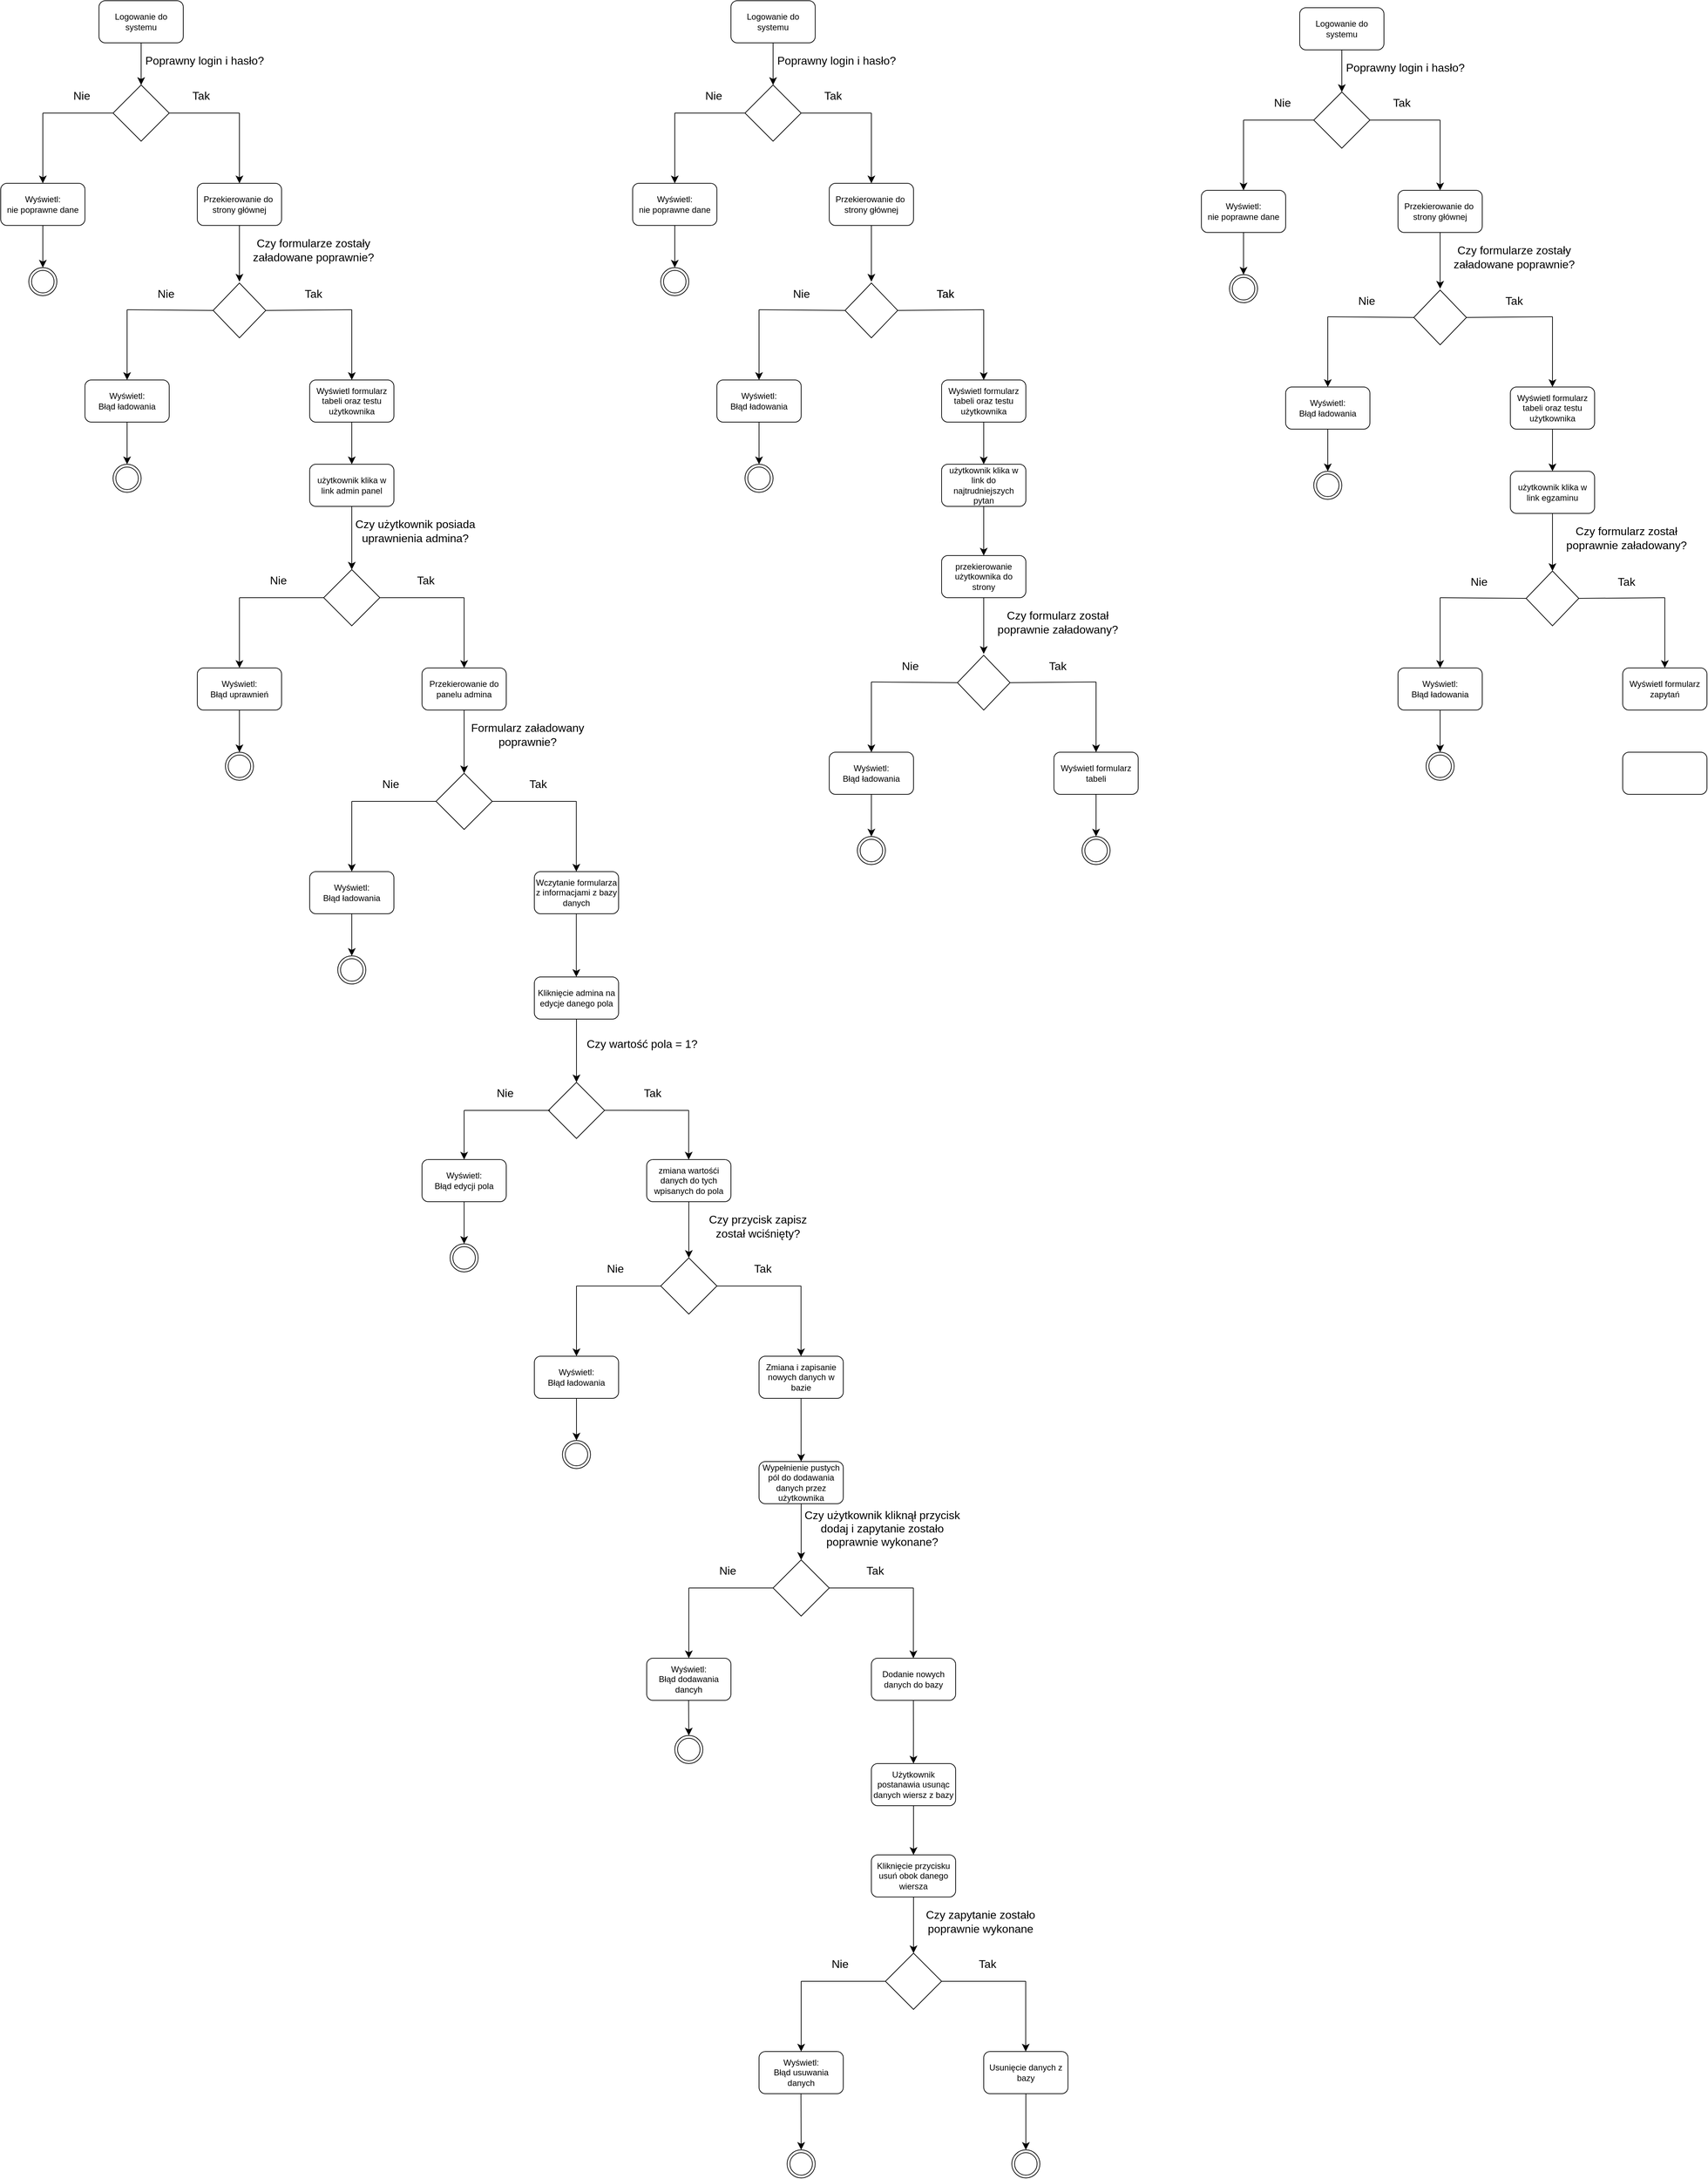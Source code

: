 <mxfile version="24.8.0">
  <diagram name="Strona-1" id="DCmV9VpIvqvDPdrRvZnc">
    <mxGraphModel dx="969" dy="565" grid="1" gridSize="10" guides="1" tooltips="1" connect="1" arrows="1" fold="1" page="1" pageScale="1" pageWidth="1654" pageHeight="2336" math="0" shadow="0">
      <root>
        <mxCell id="0" />
        <mxCell id="1" parent="0" />
        <mxCell id="mbberH21_pREZGGYshuY-7" style="edgeStyle=none;curved=1;rounded=0;orthogonalLoop=1;jettySize=auto;html=1;exitX=0.5;exitY=1;exitDx=0;exitDy=0;entryX=0.5;entryY=0;entryDx=0;entryDy=0;fontSize=12;startSize=8;endSize=8;" edge="1" parent="1" source="AOqb2BBZftlFT8lkI9-J-2" target="mbberH21_pREZGGYshuY-1">
          <mxGeometry relative="1" as="geometry" />
        </mxCell>
        <mxCell id="AOqb2BBZftlFT8lkI9-J-2" value="&lt;div style=&quot;&quot;&gt;Logowanie do systemu&lt;/div&gt;" style="rounded=1;whiteSpace=wrap;html=1;align=center;glass=0;shadow=0;" parent="1" vertex="1">
          <mxGeometry x="330" y="370" width="120" height="60" as="geometry" />
        </mxCell>
        <mxCell id="mbberH21_pREZGGYshuY-8" style="edgeStyle=none;curved=1;rounded=0;orthogonalLoop=1;jettySize=auto;html=1;exitX=1;exitY=0.5;exitDx=0;exitDy=0;fontSize=12;startSize=8;endSize=8;endArrow=none;endFill=0;" edge="1" parent="1" source="mbberH21_pREZGGYshuY-1">
          <mxGeometry relative="1" as="geometry">
            <mxPoint x="530" y="530" as="targetPoint" />
            <mxPoint x="440" y="529.5" as="sourcePoint" />
          </mxGeometry>
        </mxCell>
        <mxCell id="mbberH21_pREZGGYshuY-1" value="" style="rhombus;whiteSpace=wrap;html=1;" vertex="1" parent="1">
          <mxGeometry x="350" y="490" width="80" height="80" as="geometry" />
        </mxCell>
        <mxCell id="mbberH21_pREZGGYshuY-10" style="edgeStyle=none;curved=1;rounded=0;orthogonalLoop=1;jettySize=auto;html=1;fontSize=12;startSize=8;endSize=8;" edge="1" parent="1">
          <mxGeometry relative="1" as="geometry">
            <mxPoint x="530" y="630" as="targetPoint" />
            <mxPoint x="530" y="530" as="sourcePoint" />
          </mxGeometry>
        </mxCell>
        <mxCell id="mbberH21_pREZGGYshuY-11" style="edgeStyle=none;curved=1;rounded=0;orthogonalLoop=1;jettySize=auto;html=1;exitX=0;exitY=0.5;exitDx=0;exitDy=0;fontSize=12;startSize=8;endSize=8;endArrow=none;endFill=0;" edge="1" parent="1" source="mbberH21_pREZGGYshuY-1">
          <mxGeometry relative="1" as="geometry">
            <mxPoint x="250" y="530" as="targetPoint" />
            <mxPoint x="400" y="580" as="sourcePoint" />
          </mxGeometry>
        </mxCell>
        <mxCell id="mbberH21_pREZGGYshuY-12" style="edgeStyle=none;curved=1;rounded=0;orthogonalLoop=1;jettySize=auto;html=1;fontSize=12;startSize=8;endSize=8;" edge="1" parent="1">
          <mxGeometry relative="1" as="geometry">
            <mxPoint x="250" y="630" as="targetPoint" />
            <mxPoint x="250" y="530" as="sourcePoint" />
          </mxGeometry>
        </mxCell>
        <mxCell id="mbberH21_pREZGGYshuY-13" value="Poprawny login i hasło?" style="text;html=1;align=center;verticalAlign=middle;resizable=0;points=[];autosize=1;strokeColor=none;fillColor=none;fontSize=16;" vertex="1" parent="1">
          <mxGeometry x="385" y="440" width="190" height="30" as="geometry" />
        </mxCell>
        <mxCell id="mbberH21_pREZGGYshuY-14" value="Tak" style="text;html=1;align=center;verticalAlign=middle;resizable=0;points=[];autosize=1;strokeColor=none;fillColor=none;fontSize=16;" vertex="1" parent="1">
          <mxGeometry x="450" y="490" width="50" height="30" as="geometry" />
        </mxCell>
        <mxCell id="mbberH21_pREZGGYshuY-15" value="Nie" style="text;html=1;align=center;verticalAlign=middle;resizable=0;points=[];autosize=1;strokeColor=none;fillColor=none;fontSize=16;" vertex="1" parent="1">
          <mxGeometry x="280" y="490" width="50" height="30" as="geometry" />
        </mxCell>
        <mxCell id="mbberH21_pREZGGYshuY-17" value="" style="ellipse;html=1;shape=endState;" vertex="1" parent="1">
          <mxGeometry x="230" y="750" width="40" height="40" as="geometry" />
        </mxCell>
        <mxCell id="mbberH21_pREZGGYshuY-22" style="edgeStyle=none;curved=1;rounded=0;orthogonalLoop=1;jettySize=auto;html=1;exitX=0.5;exitY=1;exitDx=0;exitDy=0;entryX=0.5;entryY=0;entryDx=0;entryDy=0;fontSize=12;startSize=8;endSize=8;" edge="1" parent="1" source="mbberH21_pREZGGYshuY-21" target="mbberH21_pREZGGYshuY-17">
          <mxGeometry relative="1" as="geometry" />
        </mxCell>
        <mxCell id="mbberH21_pREZGGYshuY-21" value="&lt;div style=&quot;&quot;&gt;Wyświetl:&lt;br&gt;nie poprawne dane&lt;br&gt;&lt;/div&gt;" style="rounded=1;whiteSpace=wrap;html=1;align=center;glass=0;shadow=0;" vertex="1" parent="1">
          <mxGeometry x="190" y="630" width="120" height="60" as="geometry" />
        </mxCell>
        <mxCell id="mbberH21_pREZGGYshuY-25" value="&lt;div style=&quot;&quot;&gt;Przekierowanie do&amp;nbsp;&lt;br&gt;strony głównej&lt;/div&gt;" style="rounded=1;whiteSpace=wrap;html=1;align=center;glass=0;shadow=0;" vertex="1" parent="1">
          <mxGeometry x="470" y="630" width="120" height="60" as="geometry" />
        </mxCell>
        <mxCell id="mbberH21_pREZGGYshuY-29" value="" style="edgeStyle=none;curved=1;rounded=0;orthogonalLoop=1;jettySize=auto;html=1;fontSize=12;startSize=8;endSize=8;exitX=0.5;exitY=1;exitDx=0;exitDy=0;" edge="1" parent="1" source="mbberH21_pREZGGYshuY-25">
          <mxGeometry relative="1" as="geometry">
            <mxPoint x="530" y="780" as="sourcePoint" />
            <mxPoint x="530" y="770" as="targetPoint" />
          </mxGeometry>
        </mxCell>
        <mxCell id="mbberH21_pREZGGYshuY-32" style="edgeStyle=none;curved=1;rounded=0;orthogonalLoop=1;jettySize=auto;html=1;exitX=1;exitY=0.5;exitDx=0;exitDy=0;fontSize=12;startSize=8;endSize=8;endArrow=none;endFill=0;" edge="1" parent="1" source="mbberH21_pREZGGYshuY-28">
          <mxGeometry relative="1" as="geometry">
            <mxPoint x="690" y="810" as="targetPoint" />
          </mxGeometry>
        </mxCell>
        <mxCell id="mbberH21_pREZGGYshuY-33" style="edgeStyle=none;curved=1;rounded=0;orthogonalLoop=1;jettySize=auto;html=1;exitX=0;exitY=0.5;exitDx=0;exitDy=0;fontSize=12;startSize=8;endSize=8;endArrow=none;endFill=0;" edge="1" parent="1" source="mbberH21_pREZGGYshuY-28">
          <mxGeometry relative="1" as="geometry">
            <mxPoint x="370" y="810" as="targetPoint" />
            <Array as="points">
              <mxPoint x="370" y="810" />
            </Array>
          </mxGeometry>
        </mxCell>
        <mxCell id="mbberH21_pREZGGYshuY-28" value="" style="rhombus;whiteSpace=wrap;html=1;" vertex="1" parent="1">
          <mxGeometry x="492.5" y="772" width="75" height="78" as="geometry" />
        </mxCell>
        <mxCell id="mbberH21_pREZGGYshuY-30" value="Czy formularze zostały &lt;br&gt;załadowane&amp;nbsp;&lt;span style=&quot;background-color: initial;&quot;&gt;poprawnie?&lt;/span&gt;" style="text;html=1;align=center;verticalAlign=middle;resizable=0;points=[];autosize=1;strokeColor=none;fillColor=none;fontSize=16;" vertex="1" parent="1">
          <mxGeometry x="540" y="700" width="190" height="50" as="geometry" />
        </mxCell>
        <mxCell id="mbberH21_pREZGGYshuY-34" value="Nie" style="text;html=1;align=center;verticalAlign=middle;resizable=0;points=[];autosize=1;strokeColor=none;fillColor=none;fontSize=16;" vertex="1" parent="1">
          <mxGeometry x="400" y="772" width="50" height="30" as="geometry" />
        </mxCell>
        <mxCell id="mbberH21_pREZGGYshuY-35" value="Tak" style="text;html=1;align=center;verticalAlign=middle;resizable=0;points=[];autosize=1;strokeColor=none;fillColor=none;fontSize=16;" vertex="1" parent="1">
          <mxGeometry x="610" y="772" width="50" height="30" as="geometry" />
        </mxCell>
        <mxCell id="mbberH21_pREZGGYshuY-37" style="edgeStyle=none;curved=1;rounded=0;orthogonalLoop=1;jettySize=auto;html=1;fontSize=12;startSize=8;endSize=8;endArrow=classic;endFill=1;entryX=0.5;entryY=0;entryDx=0;entryDy=0;" edge="1" parent="1" target="mbberH21_pREZGGYshuY-38">
          <mxGeometry relative="1" as="geometry">
            <mxPoint x="370" y="810" as="sourcePoint" />
            <mxPoint x="370" y="870" as="targetPoint" />
          </mxGeometry>
        </mxCell>
        <mxCell id="mbberH21_pREZGGYshuY-39" style="edgeStyle=none;curved=1;rounded=0;orthogonalLoop=1;jettySize=auto;html=1;exitX=0.5;exitY=1;exitDx=0;exitDy=0;fontSize=12;startSize=8;endSize=8;entryX=0.5;entryY=0;entryDx=0;entryDy=0;" edge="1" parent="1" source="mbberH21_pREZGGYshuY-38" target="mbberH21_pREZGGYshuY-40">
          <mxGeometry relative="1" as="geometry">
            <mxPoint x="370" y="990" as="targetPoint" />
          </mxGeometry>
        </mxCell>
        <mxCell id="mbberH21_pREZGGYshuY-38" value="Wyświetl:&lt;div&gt;Błąd ładowania&lt;/div&gt;" style="rounded=1;whiteSpace=wrap;html=1;" vertex="1" parent="1">
          <mxGeometry x="310" y="910" width="120" height="60" as="geometry" />
        </mxCell>
        <mxCell id="mbberH21_pREZGGYshuY-40" value="" style="ellipse;html=1;shape=endState;" vertex="1" parent="1">
          <mxGeometry x="350" y="1030" width="40" height="40" as="geometry" />
        </mxCell>
        <mxCell id="mbberH21_pREZGGYshuY-41" style="edgeStyle=none;curved=1;rounded=0;orthogonalLoop=1;jettySize=auto;html=1;fontSize=12;startSize=8;endSize=8;endArrow=classic;endFill=1;entryX=0.5;entryY=0;entryDx=0;entryDy=0;" edge="1" parent="1" target="mbberH21_pREZGGYshuY-42">
          <mxGeometry relative="1" as="geometry">
            <mxPoint x="690" y="810" as="sourcePoint" />
            <mxPoint x="690" y="870" as="targetPoint" />
          </mxGeometry>
        </mxCell>
        <mxCell id="mbberH21_pREZGGYshuY-42" value="Wyświetl formularz tabeli oraz testu użytkownika" style="whiteSpace=wrap;html=1;rounded=1;" vertex="1" parent="1">
          <mxGeometry x="630" y="910" width="120" height="60" as="geometry" />
        </mxCell>
        <mxCell id="mbberH21_pREZGGYshuY-49" style="edgeStyle=none;curved=1;rounded=0;orthogonalLoop=1;jettySize=auto;html=1;exitX=0.5;exitY=1;exitDx=0;exitDy=0;fontSize=12;startSize=8;endSize=8;entryX=0.5;entryY=0;entryDx=0;entryDy=0;" edge="1" parent="1" source="mbberH21_pREZGGYshuY-44" target="mbberH21_pREZGGYshuY-50">
          <mxGeometry relative="1" as="geometry">
            <mxPoint x="690" y="1185" as="targetPoint" />
          </mxGeometry>
        </mxCell>
        <mxCell id="mbberH21_pREZGGYshuY-44" value="użytkownik klika w link admin panel" style="rounded=1;whiteSpace=wrap;html=1;rotation=0;" vertex="1" parent="1">
          <mxGeometry x="630" y="1030" width="120" height="60" as="geometry" />
        </mxCell>
        <mxCell id="mbberH21_pREZGGYshuY-45" style="edgeStyle=none;curved=1;rounded=0;orthogonalLoop=1;jettySize=auto;html=1;exitX=0.5;exitY=1;exitDx=0;exitDy=0;fontSize=12;startSize=8;endSize=8;entryX=0.5;entryY=0;entryDx=0;entryDy=0;" edge="1" parent="1" source="mbberH21_pREZGGYshuY-42" target="mbberH21_pREZGGYshuY-44">
          <mxGeometry relative="1" as="geometry">
            <mxPoint x="690" y="990" as="targetPoint" />
            <mxPoint x="380" y="940" as="sourcePoint" />
          </mxGeometry>
        </mxCell>
        <mxCell id="mbberH21_pREZGGYshuY-50" value="" style="rhombus;whiteSpace=wrap;html=1;" vertex="1" parent="1">
          <mxGeometry x="650" y="1180" width="80" height="80" as="geometry" />
        </mxCell>
        <mxCell id="mbberH21_pREZGGYshuY-51" style="edgeStyle=none;curved=1;rounded=0;orthogonalLoop=1;jettySize=auto;html=1;fontSize=12;startSize=8;endSize=8;endArrow=none;endFill=0;" edge="1" parent="1">
          <mxGeometry relative="1" as="geometry">
            <mxPoint x="650" y="1220" as="targetPoint" />
            <mxPoint x="530" y="1220" as="sourcePoint" />
          </mxGeometry>
        </mxCell>
        <mxCell id="mbberH21_pREZGGYshuY-52" value="Nie" style="text;html=1;align=center;verticalAlign=middle;resizable=0;points=[];autosize=1;strokeColor=none;fillColor=none;fontSize=16;" vertex="1" parent="1">
          <mxGeometry x="560" y="1180" width="50" height="30" as="geometry" />
        </mxCell>
        <mxCell id="mbberH21_pREZGGYshuY-53" style="edgeStyle=none;curved=1;rounded=0;orthogonalLoop=1;jettySize=auto;html=1;fontSize=12;startSize=8;endSize=8;endArrow=none;endFill=0;" edge="1" parent="1">
          <mxGeometry relative="1" as="geometry">
            <mxPoint x="850" y="1220" as="targetPoint" />
            <mxPoint x="730" y="1220" as="sourcePoint" />
          </mxGeometry>
        </mxCell>
        <mxCell id="mbberH21_pREZGGYshuY-54" value="Tak" style="text;html=1;align=center;verticalAlign=middle;resizable=0;points=[];autosize=1;strokeColor=none;fillColor=none;fontSize=16;" vertex="1" parent="1">
          <mxGeometry x="770" y="1180" width="50" height="30" as="geometry" />
        </mxCell>
        <mxCell id="mbberH21_pREZGGYshuY-55" value="Czy użytkownik posiada &lt;br&gt;uprawnienia admina?" style="text;html=1;align=center;verticalAlign=middle;resizable=0;points=[];autosize=1;strokeColor=none;fillColor=none;fontSize=16;" vertex="1" parent="1">
          <mxGeometry x="685" y="1100" width="190" height="50" as="geometry" />
        </mxCell>
        <mxCell id="mbberH21_pREZGGYshuY-56" style="edgeStyle=none;curved=1;rounded=0;orthogonalLoop=1;jettySize=auto;html=1;fontSize=12;startSize=8;endSize=8;endArrow=classic;endFill=1;entryX=0.5;entryY=0;entryDx=0;entryDy=0;" edge="1" parent="1" target="mbberH21_pREZGGYshuY-58">
          <mxGeometry relative="1" as="geometry">
            <mxPoint x="530" y="1220" as="sourcePoint" />
            <mxPoint x="530" y="1280" as="targetPoint" />
          </mxGeometry>
        </mxCell>
        <mxCell id="mbberH21_pREZGGYshuY-57" style="edgeStyle=none;curved=1;rounded=0;orthogonalLoop=1;jettySize=auto;html=1;exitX=0.5;exitY=1;exitDx=0;exitDy=0;fontSize=12;startSize=8;endSize=8;entryX=0.5;entryY=0;entryDx=0;entryDy=0;" edge="1" parent="1" source="mbberH21_pREZGGYshuY-58" target="mbberH21_pREZGGYshuY-59">
          <mxGeometry relative="1" as="geometry">
            <mxPoint x="530" y="1400" as="targetPoint" />
          </mxGeometry>
        </mxCell>
        <mxCell id="mbberH21_pREZGGYshuY-58" value="Wyświetl:&lt;div&gt;Błąd uprawnień&lt;/div&gt;" style="rounded=1;whiteSpace=wrap;html=1;" vertex="1" parent="1">
          <mxGeometry x="470" y="1320" width="120" height="60" as="geometry" />
        </mxCell>
        <mxCell id="mbberH21_pREZGGYshuY-59" value="" style="ellipse;html=1;shape=endState;" vertex="1" parent="1">
          <mxGeometry x="510" y="1440" width="40" height="40" as="geometry" />
        </mxCell>
        <mxCell id="mbberH21_pREZGGYshuY-60" style="edgeStyle=none;curved=1;rounded=0;orthogonalLoop=1;jettySize=auto;html=1;fontSize=12;startSize=8;endSize=8;endArrow=classic;endFill=1;entryX=0.5;entryY=0;entryDx=0;entryDy=0;" edge="1" parent="1">
          <mxGeometry relative="1" as="geometry">
            <mxPoint x="850" y="1220" as="sourcePoint" />
            <mxPoint x="850" y="1320" as="targetPoint" />
          </mxGeometry>
        </mxCell>
        <mxCell id="mbberH21_pREZGGYshuY-61" value="Przekierowanie do panelu admina" style="rounded=1;whiteSpace=wrap;html=1;" vertex="1" parent="1">
          <mxGeometry x="790" y="1320" width="120" height="60" as="geometry" />
        </mxCell>
        <mxCell id="mbberH21_pREZGGYshuY-70" style="edgeStyle=none;curved=1;rounded=0;orthogonalLoop=1;jettySize=auto;html=1;exitX=0.5;exitY=1;exitDx=0;exitDy=0;fontSize=12;startSize=8;endSize=8;entryX=0.5;entryY=0;entryDx=0;entryDy=0;" edge="1" parent="1" target="mbberH21_pREZGGYshuY-71">
          <mxGeometry relative="1" as="geometry">
            <mxPoint x="850" y="1475" as="targetPoint" />
            <mxPoint x="850" y="1380" as="sourcePoint" />
          </mxGeometry>
        </mxCell>
        <mxCell id="mbberH21_pREZGGYshuY-71" value="" style="rhombus;whiteSpace=wrap;html=1;" vertex="1" parent="1">
          <mxGeometry x="810" y="1470" width="80" height="80" as="geometry" />
        </mxCell>
        <mxCell id="mbberH21_pREZGGYshuY-72" style="edgeStyle=none;curved=1;rounded=0;orthogonalLoop=1;jettySize=auto;html=1;fontSize=12;startSize=8;endSize=8;endArrow=none;endFill=0;" edge="1" parent="1">
          <mxGeometry relative="1" as="geometry">
            <mxPoint x="810" y="1510" as="targetPoint" />
            <mxPoint x="690" y="1510" as="sourcePoint" />
          </mxGeometry>
        </mxCell>
        <mxCell id="mbberH21_pREZGGYshuY-73" value="Nie" style="text;html=1;align=center;verticalAlign=middle;resizable=0;points=[];autosize=1;strokeColor=none;fillColor=none;fontSize=16;" vertex="1" parent="1">
          <mxGeometry x="720" y="1470" width="50" height="30" as="geometry" />
        </mxCell>
        <mxCell id="mbberH21_pREZGGYshuY-74" style="edgeStyle=none;curved=1;rounded=0;orthogonalLoop=1;jettySize=auto;html=1;fontSize=12;startSize=8;endSize=8;endArrow=none;endFill=0;" edge="1" parent="1">
          <mxGeometry relative="1" as="geometry">
            <mxPoint x="1010" y="1510" as="targetPoint" />
            <mxPoint x="890" y="1510" as="sourcePoint" />
          </mxGeometry>
        </mxCell>
        <mxCell id="mbberH21_pREZGGYshuY-75" value="Tak" style="text;html=1;align=center;verticalAlign=middle;resizable=0;points=[];autosize=1;strokeColor=none;fillColor=none;fontSize=16;" vertex="1" parent="1">
          <mxGeometry x="930" y="1470" width="50" height="30" as="geometry" />
        </mxCell>
        <mxCell id="mbberH21_pREZGGYshuY-76" value="Formularz załadowany &lt;br&gt;poprawnie?" style="text;html=1;align=center;verticalAlign=middle;resizable=0;points=[];autosize=1;strokeColor=none;fillColor=none;fontSize=16;" vertex="1" parent="1">
          <mxGeometry x="850" y="1390" width="180" height="50" as="geometry" />
        </mxCell>
        <mxCell id="mbberH21_pREZGGYshuY-77" style="edgeStyle=none;curved=1;rounded=0;orthogonalLoop=1;jettySize=auto;html=1;fontSize=12;startSize=8;endSize=8;endArrow=classic;endFill=1;entryX=0.5;entryY=0;entryDx=0;entryDy=0;" edge="1" parent="1">
          <mxGeometry relative="1" as="geometry">
            <mxPoint x="690" y="1510" as="sourcePoint" />
            <mxPoint x="690" y="1610" as="targetPoint" />
          </mxGeometry>
        </mxCell>
        <mxCell id="mbberH21_pREZGGYshuY-78" style="edgeStyle=none;curved=1;rounded=0;orthogonalLoop=1;jettySize=auto;html=1;fontSize=12;startSize=8;endSize=8;endArrow=classic;endFill=1;entryX=0.5;entryY=0;entryDx=0;entryDy=0;" edge="1" parent="1">
          <mxGeometry relative="1" as="geometry">
            <mxPoint x="1009.8" y="1510" as="sourcePoint" />
            <mxPoint x="1009.8" y="1610" as="targetPoint" />
          </mxGeometry>
        </mxCell>
        <mxCell id="mbberH21_pREZGGYshuY-79" value="Wyświetl:&lt;div&gt;Błąd ładowania&lt;/div&gt;" style="rounded=1;whiteSpace=wrap;html=1;" vertex="1" parent="1">
          <mxGeometry x="630" y="1610" width="120" height="60" as="geometry" />
        </mxCell>
        <mxCell id="mbberH21_pREZGGYshuY-81" style="edgeStyle=none;curved=1;rounded=0;orthogonalLoop=1;jettySize=auto;html=1;exitX=0.5;exitY=1;exitDx=0;exitDy=0;fontSize=12;startSize=8;endSize=8;entryX=0.5;entryY=0;entryDx=0;entryDy=0;" edge="1" parent="1" target="mbberH21_pREZGGYshuY-82">
          <mxGeometry relative="1" as="geometry">
            <mxPoint x="690" y="1690" as="targetPoint" />
            <mxPoint x="690" y="1670" as="sourcePoint" />
          </mxGeometry>
        </mxCell>
        <mxCell id="mbberH21_pREZGGYshuY-82" value="" style="ellipse;html=1;shape=endState;" vertex="1" parent="1">
          <mxGeometry x="670" y="1730" width="40" height="40" as="geometry" />
        </mxCell>
        <mxCell id="mbberH21_pREZGGYshuY-83" value="Kliknięcie admina na edycje danego pola" style="rounded=1;whiteSpace=wrap;html=1;" vertex="1" parent="1">
          <mxGeometry x="950" y="1760" width="120" height="60" as="geometry" />
        </mxCell>
        <mxCell id="mbberH21_pREZGGYshuY-86" style="edgeStyle=none;curved=1;rounded=0;orthogonalLoop=1;jettySize=auto;html=1;fontSize=12;startSize=8;endSize=8;entryX=0.5;entryY=0;entryDx=0;entryDy=0;exitX=0.5;exitY=1;exitDx=0;exitDy=0;" edge="1" parent="1" target="mbberH21_pREZGGYshuY-87" source="mbberH21_pREZGGYshuY-83">
          <mxGeometry relative="1" as="geometry">
            <mxPoint x="1012.5" y="1915" as="targetPoint" />
            <mxPoint x="1010" y="1830" as="sourcePoint" />
          </mxGeometry>
        </mxCell>
        <mxCell id="mbberH21_pREZGGYshuY-87" value="" style="rhombus;whiteSpace=wrap;html=1;" vertex="1" parent="1">
          <mxGeometry x="970" y="1910" width="80" height="80" as="geometry" />
        </mxCell>
        <mxCell id="mbberH21_pREZGGYshuY-88" style="edgeStyle=none;curved=1;rounded=0;orthogonalLoop=1;jettySize=auto;html=1;fontSize=12;startSize=8;endSize=8;endArrow=none;endFill=0;" edge="1" parent="1">
          <mxGeometry relative="1" as="geometry">
            <mxPoint x="972.5" y="1950" as="targetPoint" />
            <mxPoint x="850" y="1950" as="sourcePoint" />
          </mxGeometry>
        </mxCell>
        <mxCell id="mbberH21_pREZGGYshuY-89" value="Nie" style="text;html=1;align=center;verticalAlign=middle;resizable=0;points=[];autosize=1;strokeColor=none;fillColor=none;fontSize=16;" vertex="1" parent="1">
          <mxGeometry x="882.5" y="1910" width="50" height="30" as="geometry" />
        </mxCell>
        <mxCell id="mbberH21_pREZGGYshuY-90" style="edgeStyle=none;curved=1;rounded=0;orthogonalLoop=1;jettySize=auto;html=1;fontSize=12;startSize=8;endSize=8;endArrow=none;endFill=0;" edge="1" parent="1">
          <mxGeometry relative="1" as="geometry">
            <mxPoint x="1170" y="1950" as="targetPoint" />
            <mxPoint x="1050" y="1949.86" as="sourcePoint" />
          </mxGeometry>
        </mxCell>
        <mxCell id="mbberH21_pREZGGYshuY-91" value="Tak" style="text;html=1;align=center;verticalAlign=middle;resizable=0;points=[];autosize=1;strokeColor=none;fillColor=none;fontSize=16;" vertex="1" parent="1">
          <mxGeometry x="1092.5" y="1910" width="50" height="30" as="geometry" />
        </mxCell>
        <mxCell id="mbberH21_pREZGGYshuY-92" value="Czy wartość pola = 1?" style="text;html=1;align=center;verticalAlign=middle;resizable=0;points=[];autosize=1;strokeColor=none;fillColor=none;fontSize=16;" vertex="1" parent="1">
          <mxGeometry x="1012.5" y="1840" width="180" height="30" as="geometry" />
        </mxCell>
        <mxCell id="mbberH21_pREZGGYshuY-93" style="edgeStyle=none;curved=1;rounded=0;orthogonalLoop=1;jettySize=auto;html=1;fontSize=12;startSize=8;endSize=8;endArrow=classic;endFill=1;entryX=0.5;entryY=0;entryDx=0;entryDy=0;" edge="1" parent="1" target="mbberH21_pREZGGYshuY-95">
          <mxGeometry relative="1" as="geometry">
            <mxPoint x="850" y="1950" as="sourcePoint" />
            <mxPoint x="852.5" y="2050" as="targetPoint" />
          </mxGeometry>
        </mxCell>
        <mxCell id="mbberH21_pREZGGYshuY-104" style="edgeStyle=none;curved=1;rounded=0;orthogonalLoop=1;jettySize=auto;html=1;exitX=0.5;exitY=1;exitDx=0;exitDy=0;fontSize=12;startSize=8;endSize=8;" edge="1" parent="1" source="mbberH21_pREZGGYshuY-95">
          <mxGeometry relative="1" as="geometry">
            <mxPoint x="850" y="2140" as="targetPoint" />
          </mxGeometry>
        </mxCell>
        <mxCell id="mbberH21_pREZGGYshuY-95" value="Wyświetl:&lt;br&gt;Błąd edycji pola" style="rounded=1;whiteSpace=wrap;html=1;" vertex="1" parent="1">
          <mxGeometry x="790" y="2020" width="120" height="60" as="geometry" />
        </mxCell>
        <mxCell id="mbberH21_pREZGGYshuY-100" value="" style="ellipse;html=1;shape=endState;" vertex="1" parent="1">
          <mxGeometry x="830" y="2140" width="40" height="40" as="geometry" />
        </mxCell>
        <mxCell id="mbberH21_pREZGGYshuY-101" value="Wczytanie formularza z informacjami z bazy danych" style="rounded=1;whiteSpace=wrap;html=1;" vertex="1" parent="1">
          <mxGeometry x="950" y="1610" width="120" height="60" as="geometry" />
        </mxCell>
        <mxCell id="mbberH21_pREZGGYshuY-102" style="edgeStyle=none;curved=1;rounded=0;orthogonalLoop=1;jettySize=auto;html=1;fontSize=12;startSize=8;endSize=8;" edge="1" parent="1">
          <mxGeometry relative="1" as="geometry">
            <mxPoint x="1009.8" y="1760" as="targetPoint" />
            <mxPoint x="1009.8" y="1670" as="sourcePoint" />
            <Array as="points">
              <mxPoint x="1009.8" y="1740" />
            </Array>
          </mxGeometry>
        </mxCell>
        <mxCell id="mbberH21_pREZGGYshuY-109" style="edgeStyle=none;curved=1;rounded=0;orthogonalLoop=1;jettySize=auto;html=1;exitX=0.5;exitY=1;exitDx=0;exitDy=0;entryX=0.5;entryY=0;entryDx=0;entryDy=0;fontSize=12;startSize=8;endSize=8;" edge="1" parent="1" source="mbberH21_pREZGGYshuY-106">
          <mxGeometry relative="1" as="geometry">
            <mxPoint x="1170" y="2160" as="targetPoint" />
          </mxGeometry>
        </mxCell>
        <mxCell id="mbberH21_pREZGGYshuY-106" value="zmiana wartośći danych do tych wpisanych do pola" style="rounded=1;whiteSpace=wrap;html=1;" vertex="1" parent="1">
          <mxGeometry x="1110" y="2020" width="120" height="60" as="geometry" />
        </mxCell>
        <mxCell id="mbberH21_pREZGGYshuY-107" style="edgeStyle=none;curved=1;rounded=0;orthogonalLoop=1;jettySize=auto;html=1;fontSize=12;startSize=8;endSize=8;endArrow=classic;endFill=1;entryX=0.5;entryY=0;entryDx=0;entryDy=0;" edge="1" parent="1">
          <mxGeometry relative="1" as="geometry">
            <mxPoint x="1169.83" y="1950" as="sourcePoint" />
            <mxPoint x="1169.83" y="2020" as="targetPoint" />
          </mxGeometry>
        </mxCell>
        <mxCell id="mbberH21_pREZGGYshuY-125" value="" style="rhombus;whiteSpace=wrap;html=1;" vertex="1" parent="1">
          <mxGeometry x="1130" y="2160" width="80" height="80" as="geometry" />
        </mxCell>
        <mxCell id="mbberH21_pREZGGYshuY-126" style="edgeStyle=none;curved=1;rounded=0;orthogonalLoop=1;jettySize=auto;html=1;fontSize=12;startSize=8;endSize=8;endArrow=none;endFill=0;" edge="1" parent="1">
          <mxGeometry relative="1" as="geometry">
            <mxPoint x="1130" y="2200" as="targetPoint" />
            <mxPoint x="1010" y="2200" as="sourcePoint" />
          </mxGeometry>
        </mxCell>
        <mxCell id="mbberH21_pREZGGYshuY-127" value="Nie" style="text;html=1;align=center;verticalAlign=middle;resizable=0;points=[];autosize=1;strokeColor=none;fillColor=none;fontSize=16;" vertex="1" parent="1">
          <mxGeometry x="1040" y="2160" width="50" height="30" as="geometry" />
        </mxCell>
        <mxCell id="mbberH21_pREZGGYshuY-128" style="edgeStyle=none;curved=1;rounded=0;orthogonalLoop=1;jettySize=auto;html=1;fontSize=12;startSize=8;endSize=8;endArrow=none;endFill=0;" edge="1" parent="1">
          <mxGeometry relative="1" as="geometry">
            <mxPoint x="1330" y="2200" as="targetPoint" />
            <mxPoint x="1210" y="2200" as="sourcePoint" />
          </mxGeometry>
        </mxCell>
        <mxCell id="mbberH21_pREZGGYshuY-129" value="Tak" style="text;html=1;align=center;verticalAlign=middle;resizable=0;points=[];autosize=1;strokeColor=none;fillColor=none;fontSize=16;" vertex="1" parent="1">
          <mxGeometry x="1250" y="2160" width="50" height="30" as="geometry" />
        </mxCell>
        <mxCell id="mbberH21_pREZGGYshuY-131" style="edgeStyle=none;curved=1;rounded=0;orthogonalLoop=1;jettySize=auto;html=1;fontSize=12;startSize=8;endSize=8;endArrow=classic;endFill=1;entryX=0.5;entryY=0;entryDx=0;entryDy=0;" edge="1" parent="1">
          <mxGeometry relative="1" as="geometry">
            <mxPoint x="1010" y="2200" as="sourcePoint" />
            <mxPoint x="1010" y="2300" as="targetPoint" />
          </mxGeometry>
        </mxCell>
        <mxCell id="mbberH21_pREZGGYshuY-132" style="edgeStyle=none;curved=1;rounded=0;orthogonalLoop=1;jettySize=auto;html=1;fontSize=12;startSize=8;endSize=8;endArrow=classic;endFill=1;entryX=0.5;entryY=0;entryDx=0;entryDy=0;" edge="1" parent="1">
          <mxGeometry relative="1" as="geometry">
            <mxPoint x="1329.8" y="2200" as="sourcePoint" />
            <mxPoint x="1329.8" y="2300" as="targetPoint" />
          </mxGeometry>
        </mxCell>
        <mxCell id="mbberH21_pREZGGYshuY-133" value="Wyświetl:&lt;div&gt;Błąd ładowania&lt;/div&gt;" style="rounded=1;whiteSpace=wrap;html=1;" vertex="1" parent="1">
          <mxGeometry x="950" y="2300" width="120" height="60" as="geometry" />
        </mxCell>
        <mxCell id="mbberH21_pREZGGYshuY-134" style="edgeStyle=none;curved=1;rounded=0;orthogonalLoop=1;jettySize=auto;html=1;exitX=0.5;exitY=1;exitDx=0;exitDy=0;fontSize=12;startSize=8;endSize=8;entryX=0.5;entryY=0;entryDx=0;entryDy=0;" edge="1" parent="1" target="mbberH21_pREZGGYshuY-135">
          <mxGeometry relative="1" as="geometry">
            <mxPoint x="1010" y="2380" as="targetPoint" />
            <mxPoint x="1010" y="2360" as="sourcePoint" />
          </mxGeometry>
        </mxCell>
        <mxCell id="mbberH21_pREZGGYshuY-135" value="" style="ellipse;html=1;shape=endState;" vertex="1" parent="1">
          <mxGeometry x="990" y="2420" width="40" height="40" as="geometry" />
        </mxCell>
        <mxCell id="mbberH21_pREZGGYshuY-136" value="Zmiana i zapisanie nowych danych w bazie" style="rounded=1;whiteSpace=wrap;html=1;" vertex="1" parent="1">
          <mxGeometry x="1270" y="2300" width="120" height="60" as="geometry" />
        </mxCell>
        <mxCell id="mbberH21_pREZGGYshuY-137" style="edgeStyle=none;curved=1;rounded=0;orthogonalLoop=1;jettySize=auto;html=1;fontSize=12;startSize=8;endSize=8;" edge="1" parent="1">
          <mxGeometry relative="1" as="geometry">
            <mxPoint x="1330" y="2450" as="targetPoint" />
            <mxPoint x="1329.83" y="2360" as="sourcePoint" />
            <Array as="points">
              <mxPoint x="1330" y="2400" />
              <mxPoint x="1329.83" y="2430" />
            </Array>
          </mxGeometry>
        </mxCell>
        <mxCell id="mbberH21_pREZGGYshuY-138" value="Czy przycisk zapisz &lt;br&gt;został wciśnięty?" style="text;html=1;align=center;verticalAlign=middle;resizable=0;points=[];autosize=1;strokeColor=none;fillColor=none;fontSize=16;" vertex="1" parent="1">
          <mxGeometry x="1187.5" y="2090" width="160" height="50" as="geometry" />
        </mxCell>
        <mxCell id="mbberH21_pREZGGYshuY-140" style="edgeStyle=none;curved=1;rounded=0;orthogonalLoop=1;jettySize=auto;html=1;exitX=0.5;exitY=1;exitDx=0;exitDy=0;entryX=0.5;entryY=0;entryDx=0;entryDy=0;fontSize=12;startSize=8;endSize=8;" edge="1" parent="1">
          <mxGeometry relative="1" as="geometry">
            <mxPoint x="1330" y="2510" as="sourcePoint" />
            <mxPoint x="1330" y="2590" as="targetPoint" />
          </mxGeometry>
        </mxCell>
        <mxCell id="mbberH21_pREZGGYshuY-141" value="" style="rhombus;whiteSpace=wrap;html=1;" vertex="1" parent="1">
          <mxGeometry x="1290" y="2590" width="80" height="80" as="geometry" />
        </mxCell>
        <mxCell id="mbberH21_pREZGGYshuY-142" style="edgeStyle=none;curved=1;rounded=0;orthogonalLoop=1;jettySize=auto;html=1;fontSize=12;startSize=8;endSize=8;endArrow=none;endFill=0;" edge="1" parent="1">
          <mxGeometry relative="1" as="geometry">
            <mxPoint x="1290" y="2630" as="targetPoint" />
            <mxPoint x="1170" y="2630" as="sourcePoint" />
          </mxGeometry>
        </mxCell>
        <mxCell id="mbberH21_pREZGGYshuY-143" value="Nie" style="text;html=1;align=center;verticalAlign=middle;resizable=0;points=[];autosize=1;strokeColor=none;fillColor=none;fontSize=16;" vertex="1" parent="1">
          <mxGeometry x="1200" y="2590" width="50" height="30" as="geometry" />
        </mxCell>
        <mxCell id="mbberH21_pREZGGYshuY-144" style="edgeStyle=none;curved=1;rounded=0;orthogonalLoop=1;jettySize=auto;html=1;fontSize=12;startSize=8;endSize=8;endArrow=none;endFill=0;" edge="1" parent="1">
          <mxGeometry relative="1" as="geometry">
            <mxPoint x="1490" y="2630" as="targetPoint" />
            <mxPoint x="1370" y="2630" as="sourcePoint" />
          </mxGeometry>
        </mxCell>
        <mxCell id="mbberH21_pREZGGYshuY-145" value="Tak" style="text;html=1;align=center;verticalAlign=middle;resizable=0;points=[];autosize=1;strokeColor=none;fillColor=none;fontSize=16;" vertex="1" parent="1">
          <mxGeometry x="1410" y="2590" width="50" height="30" as="geometry" />
        </mxCell>
        <mxCell id="mbberH21_pREZGGYshuY-146" style="edgeStyle=none;curved=1;rounded=0;orthogonalLoop=1;jettySize=auto;html=1;fontSize=12;startSize=8;endSize=8;endArrow=classic;endFill=1;entryX=0.5;entryY=0;entryDx=0;entryDy=0;" edge="1" parent="1">
          <mxGeometry relative="1" as="geometry">
            <mxPoint x="1170" y="2630" as="sourcePoint" />
            <mxPoint x="1170" y="2730" as="targetPoint" />
          </mxGeometry>
        </mxCell>
        <mxCell id="mbberH21_pREZGGYshuY-147" style="edgeStyle=none;curved=1;rounded=0;orthogonalLoop=1;jettySize=auto;html=1;fontSize=12;startSize=8;endSize=8;endArrow=classic;endFill=1;entryX=0.5;entryY=0;entryDx=0;entryDy=0;" edge="1" parent="1">
          <mxGeometry relative="1" as="geometry">
            <mxPoint x="1489.8" y="2630" as="sourcePoint" />
            <mxPoint x="1489.8" y="2730" as="targetPoint" />
          </mxGeometry>
        </mxCell>
        <mxCell id="mbberH21_pREZGGYshuY-148" style="edgeStyle=none;curved=1;rounded=0;orthogonalLoop=1;jettySize=auto;html=1;exitX=0.5;exitY=1;exitDx=0;exitDy=0;fontSize=12;startSize=8;endSize=8;entryX=0.5;entryY=0;entryDx=0;entryDy=0;" edge="1" parent="1" target="mbberH21_pREZGGYshuY-153">
          <mxGeometry relative="1" as="geometry">
            <mxPoint x="1169.71" y="2850" as="targetPoint" />
            <mxPoint x="1169.71" y="2790" as="sourcePoint" />
          </mxGeometry>
        </mxCell>
        <mxCell id="mbberH21_pREZGGYshuY-149" value="Dodanie nowych danych do bazy" style="rounded=1;whiteSpace=wrap;html=1;" vertex="1" parent="1">
          <mxGeometry x="1430" y="2730" width="120" height="60" as="geometry" />
        </mxCell>
        <mxCell id="mbberH21_pREZGGYshuY-150" style="edgeStyle=none;curved=1;rounded=0;orthogonalLoop=1;jettySize=auto;html=1;fontSize=12;startSize=8;endSize=8;" edge="1" parent="1">
          <mxGeometry relative="1" as="geometry">
            <mxPoint x="1490" y="2880" as="targetPoint" />
            <mxPoint x="1489.83" y="2790" as="sourcePoint" />
            <Array as="points">
              <mxPoint x="1490" y="2830" />
              <mxPoint x="1489.83" y="2860" />
            </Array>
          </mxGeometry>
        </mxCell>
        <mxCell id="mbberH21_pREZGGYshuY-151" value="Czy użytkownik kliknął przycisk &lt;br&gt;dodaj i zapytanie zostało&lt;br&gt;poprawnie wykonane?" style="text;html=1;align=center;verticalAlign=middle;resizable=0;points=[];autosize=1;strokeColor=none;fillColor=none;fontSize=16;" vertex="1" parent="1">
          <mxGeometry x="1330" y="2510" width="230" height="70" as="geometry" />
        </mxCell>
        <mxCell id="mbberH21_pREZGGYshuY-152" value="Wyświetl:&lt;br&gt;Błąd dodawania dancyh" style="rounded=1;whiteSpace=wrap;html=1;" vertex="1" parent="1">
          <mxGeometry x="1110" y="2730" width="120" height="60" as="geometry" />
        </mxCell>
        <mxCell id="mbberH21_pREZGGYshuY-153" value="" style="ellipse;html=1;shape=endState;" vertex="1" parent="1">
          <mxGeometry x="1150" y="2840" width="40" height="40" as="geometry" />
        </mxCell>
        <mxCell id="mbberH21_pREZGGYshuY-155" value="Wypełnienie pustych pól do dodawania danych przez użytkownika" style="rounded=1;whiteSpace=wrap;html=1;" vertex="1" parent="1">
          <mxGeometry x="1270" y="2450" width="120" height="60" as="geometry" />
        </mxCell>
        <mxCell id="mbberH21_pREZGGYshuY-158" style="edgeStyle=none;curved=1;rounded=0;orthogonalLoop=1;jettySize=auto;html=1;exitX=0.5;exitY=1;exitDx=0;exitDy=0;fontSize=12;startSize=8;endSize=8;" edge="1" parent="1" source="mbberH21_pREZGGYshuY-156" target="mbberH21_pREZGGYshuY-157">
          <mxGeometry relative="1" as="geometry" />
        </mxCell>
        <mxCell id="mbberH21_pREZGGYshuY-156" value="Użytkownik postanawia usunąc danych wiersz z bazy" style="rounded=1;whiteSpace=wrap;html=1;" vertex="1" parent="1">
          <mxGeometry x="1430" y="2880" width="120" height="60" as="geometry" />
        </mxCell>
        <mxCell id="mbberH21_pREZGGYshuY-157" value="Kliknięcie przycisku usuń obok danego wiersza" style="rounded=1;whiteSpace=wrap;html=1;" vertex="1" parent="1">
          <mxGeometry x="1430" y="3010" width="120" height="60" as="geometry" />
        </mxCell>
        <mxCell id="mbberH21_pREZGGYshuY-159" style="edgeStyle=none;curved=1;rounded=0;orthogonalLoop=1;jettySize=auto;html=1;exitX=0.5;exitY=1;exitDx=0;exitDy=0;entryX=0.5;entryY=0;entryDx=0;entryDy=0;fontSize=12;startSize=8;endSize=8;" edge="1" parent="1">
          <mxGeometry relative="1" as="geometry">
            <mxPoint x="1490" y="3070" as="sourcePoint" />
            <mxPoint x="1490" y="3150" as="targetPoint" />
          </mxGeometry>
        </mxCell>
        <mxCell id="mbberH21_pREZGGYshuY-160" value="" style="rhombus;whiteSpace=wrap;html=1;" vertex="1" parent="1">
          <mxGeometry x="1450" y="3150" width="80" height="80" as="geometry" />
        </mxCell>
        <mxCell id="mbberH21_pREZGGYshuY-161" style="edgeStyle=none;curved=1;rounded=0;orthogonalLoop=1;jettySize=auto;html=1;fontSize=12;startSize=8;endSize=8;endArrow=none;endFill=0;" edge="1" parent="1">
          <mxGeometry relative="1" as="geometry">
            <mxPoint x="1450" y="3190" as="targetPoint" />
            <mxPoint x="1330" y="3190" as="sourcePoint" />
          </mxGeometry>
        </mxCell>
        <mxCell id="mbberH21_pREZGGYshuY-162" value="Nie" style="text;html=1;align=center;verticalAlign=middle;resizable=0;points=[];autosize=1;strokeColor=none;fillColor=none;fontSize=16;" vertex="1" parent="1">
          <mxGeometry x="1360" y="3150" width="50" height="30" as="geometry" />
        </mxCell>
        <mxCell id="mbberH21_pREZGGYshuY-163" style="edgeStyle=none;curved=1;rounded=0;orthogonalLoop=1;jettySize=auto;html=1;fontSize=12;startSize=8;endSize=8;endArrow=none;endFill=0;" edge="1" parent="1">
          <mxGeometry relative="1" as="geometry">
            <mxPoint x="1650" y="3190" as="targetPoint" />
            <mxPoint x="1530" y="3190" as="sourcePoint" />
          </mxGeometry>
        </mxCell>
        <mxCell id="mbberH21_pREZGGYshuY-164" value="Tak" style="text;html=1;align=center;verticalAlign=middle;resizable=0;points=[];autosize=1;strokeColor=none;fillColor=none;fontSize=16;" vertex="1" parent="1">
          <mxGeometry x="1570" y="3150" width="50" height="30" as="geometry" />
        </mxCell>
        <mxCell id="mbberH21_pREZGGYshuY-165" style="edgeStyle=none;curved=1;rounded=0;orthogonalLoop=1;jettySize=auto;html=1;fontSize=12;startSize=8;endSize=8;endArrow=classic;endFill=1;entryX=0.5;entryY=0;entryDx=0;entryDy=0;" edge="1" parent="1">
          <mxGeometry relative="1" as="geometry">
            <mxPoint x="1330" y="3190" as="sourcePoint" />
            <mxPoint x="1330" y="3290" as="targetPoint" />
          </mxGeometry>
        </mxCell>
        <mxCell id="mbberH21_pREZGGYshuY-166" style="edgeStyle=none;curved=1;rounded=0;orthogonalLoop=1;jettySize=auto;html=1;fontSize=12;startSize=8;endSize=8;endArrow=classic;endFill=1;entryX=0.5;entryY=0;entryDx=0;entryDy=0;" edge="1" parent="1">
          <mxGeometry relative="1" as="geometry">
            <mxPoint x="1649.8" y="3190" as="sourcePoint" />
            <mxPoint x="1649.8" y="3290" as="targetPoint" />
          </mxGeometry>
        </mxCell>
        <mxCell id="mbberH21_pREZGGYshuY-167" style="edgeStyle=none;curved=1;rounded=0;orthogonalLoop=1;jettySize=auto;html=1;exitX=0.5;exitY=1;exitDx=0;exitDy=0;fontSize=12;startSize=8;endSize=8;entryX=0.5;entryY=0;entryDx=0;entryDy=0;" edge="1" parent="1" target="mbberH21_pREZGGYshuY-172">
          <mxGeometry relative="1" as="geometry">
            <mxPoint x="1329.71" y="3410" as="targetPoint" />
            <mxPoint x="1329.71" y="3350" as="sourcePoint" />
          </mxGeometry>
        </mxCell>
        <mxCell id="mbberH21_pREZGGYshuY-202" style="edgeStyle=none;curved=1;rounded=0;orthogonalLoop=1;jettySize=auto;html=1;exitX=0.5;exitY=1;exitDx=0;exitDy=0;entryX=0.5;entryY=0;entryDx=0;entryDy=0;fontSize=12;startSize=8;endSize=8;" edge="1" parent="1" source="mbberH21_pREZGGYshuY-168" target="mbberH21_pREZGGYshuY-181">
          <mxGeometry relative="1" as="geometry" />
        </mxCell>
        <mxCell id="mbberH21_pREZGGYshuY-168" value="Usunięcie danych z bazy" style="rounded=1;whiteSpace=wrap;html=1;" vertex="1" parent="1">
          <mxGeometry x="1590" y="3290" width="120" height="60" as="geometry" />
        </mxCell>
        <mxCell id="mbberH21_pREZGGYshuY-170" value="Czy zapytanie zostało&lt;br&gt;poprawnie wykonane" style="text;html=1;align=center;verticalAlign=middle;resizable=0;points=[];autosize=1;strokeColor=none;fillColor=none;fontSize=16;" vertex="1" parent="1">
          <mxGeometry x="1500" y="3080" width="170" height="50" as="geometry" />
        </mxCell>
        <mxCell id="mbberH21_pREZGGYshuY-171" value="Wyświetl:&lt;br&gt;Błąd usuwania danych" style="rounded=1;whiteSpace=wrap;html=1;" vertex="1" parent="1">
          <mxGeometry x="1270" y="3290" width="120" height="60" as="geometry" />
        </mxCell>
        <mxCell id="mbberH21_pREZGGYshuY-172" value="" style="ellipse;html=1;shape=endState;" vertex="1" parent="1">
          <mxGeometry x="1310" y="3430" width="40" height="40" as="geometry" />
        </mxCell>
        <mxCell id="mbberH21_pREZGGYshuY-181" value="" style="ellipse;html=1;shape=endState;" vertex="1" parent="1">
          <mxGeometry x="1630" y="3430" width="40" height="40" as="geometry" />
        </mxCell>
        <mxCell id="mbberH21_pREZGGYshuY-182" style="edgeStyle=none;curved=1;rounded=0;orthogonalLoop=1;jettySize=auto;html=1;exitX=1;exitY=0.5;exitDx=0;exitDy=0;fontSize=12;startSize=8;endSize=8;" edge="1" parent="1" source="mbberH21_pREZGGYshuY-172" target="mbberH21_pREZGGYshuY-172">
          <mxGeometry relative="1" as="geometry" />
        </mxCell>
        <mxCell id="mbberH21_pREZGGYshuY-185" style="edgeStyle=none;curved=1;rounded=0;orthogonalLoop=1;jettySize=auto;html=1;exitX=0.5;exitY=1;exitDx=0;exitDy=0;entryX=0.5;entryY=0;entryDx=0;entryDy=0;fontSize=12;startSize=8;endSize=8;" edge="1" parent="1" source="mbberH21_pREZGGYshuY-186" target="mbberH21_pREZGGYshuY-188">
          <mxGeometry relative="1" as="geometry" />
        </mxCell>
        <mxCell id="mbberH21_pREZGGYshuY-186" value="&lt;div style=&quot;&quot;&gt;Logowanie do systemu&lt;/div&gt;" style="rounded=1;whiteSpace=wrap;html=1;align=center;glass=0;shadow=0;" vertex="1" parent="1">
          <mxGeometry x="1230" y="370" width="120" height="60" as="geometry" />
        </mxCell>
        <mxCell id="mbberH21_pREZGGYshuY-187" style="edgeStyle=none;curved=1;rounded=0;orthogonalLoop=1;jettySize=auto;html=1;exitX=1;exitY=0.5;exitDx=0;exitDy=0;fontSize=12;startSize=8;endSize=8;endArrow=none;endFill=0;" edge="1" parent="1" source="mbberH21_pREZGGYshuY-188">
          <mxGeometry relative="1" as="geometry">
            <mxPoint x="1430" y="530" as="targetPoint" />
            <mxPoint x="1340" y="529.5" as="sourcePoint" />
          </mxGeometry>
        </mxCell>
        <mxCell id="mbberH21_pREZGGYshuY-188" value="" style="rhombus;whiteSpace=wrap;html=1;" vertex="1" parent="1">
          <mxGeometry x="1250" y="490" width="80" height="80" as="geometry" />
        </mxCell>
        <mxCell id="mbberH21_pREZGGYshuY-189" style="edgeStyle=none;curved=1;rounded=0;orthogonalLoop=1;jettySize=auto;html=1;fontSize=12;startSize=8;endSize=8;" edge="1" parent="1">
          <mxGeometry relative="1" as="geometry">
            <mxPoint x="1430" y="630" as="targetPoint" />
            <mxPoint x="1430" y="530" as="sourcePoint" />
          </mxGeometry>
        </mxCell>
        <mxCell id="mbberH21_pREZGGYshuY-190" style="edgeStyle=none;curved=1;rounded=0;orthogonalLoop=1;jettySize=auto;html=1;exitX=0;exitY=0.5;exitDx=0;exitDy=0;fontSize=12;startSize=8;endSize=8;endArrow=none;endFill=0;" edge="1" parent="1" source="mbberH21_pREZGGYshuY-188">
          <mxGeometry relative="1" as="geometry">
            <mxPoint x="1150" y="530" as="targetPoint" />
            <mxPoint x="1300" y="580" as="sourcePoint" />
          </mxGeometry>
        </mxCell>
        <mxCell id="mbberH21_pREZGGYshuY-191" style="edgeStyle=none;curved=1;rounded=0;orthogonalLoop=1;jettySize=auto;html=1;fontSize=12;startSize=8;endSize=8;" edge="1" parent="1">
          <mxGeometry relative="1" as="geometry">
            <mxPoint x="1150" y="630" as="targetPoint" />
            <mxPoint x="1150" y="530" as="sourcePoint" />
          </mxGeometry>
        </mxCell>
        <mxCell id="mbberH21_pREZGGYshuY-192" value="Poprawny login i hasło?" style="text;html=1;align=center;verticalAlign=middle;resizable=0;points=[];autosize=1;strokeColor=none;fillColor=none;fontSize=16;" vertex="1" parent="1">
          <mxGeometry x="1285" y="440" width="190" height="30" as="geometry" />
        </mxCell>
        <mxCell id="mbberH21_pREZGGYshuY-193" value="Tak" style="text;html=1;align=center;verticalAlign=middle;resizable=0;points=[];autosize=1;strokeColor=none;fillColor=none;fontSize=16;" vertex="1" parent="1">
          <mxGeometry x="1350" y="490" width="50" height="30" as="geometry" />
        </mxCell>
        <mxCell id="mbberH21_pREZGGYshuY-194" value="Nie" style="text;html=1;align=center;verticalAlign=middle;resizable=0;points=[];autosize=1;strokeColor=none;fillColor=none;fontSize=16;" vertex="1" parent="1">
          <mxGeometry x="1180" y="490" width="50" height="30" as="geometry" />
        </mxCell>
        <mxCell id="mbberH21_pREZGGYshuY-195" value="" style="ellipse;html=1;shape=endState;" vertex="1" parent="1">
          <mxGeometry x="1130" y="750" width="40" height="40" as="geometry" />
        </mxCell>
        <mxCell id="mbberH21_pREZGGYshuY-196" style="edgeStyle=none;curved=1;rounded=0;orthogonalLoop=1;jettySize=auto;html=1;exitX=0.5;exitY=1;exitDx=0;exitDy=0;entryX=0.5;entryY=0;entryDx=0;entryDy=0;fontSize=12;startSize=8;endSize=8;" edge="1" parent="1" source="mbberH21_pREZGGYshuY-197" target="mbberH21_pREZGGYshuY-195">
          <mxGeometry relative="1" as="geometry" />
        </mxCell>
        <mxCell id="mbberH21_pREZGGYshuY-197" value="&lt;div style=&quot;&quot;&gt;Wyświetl:&lt;br&gt;nie poprawne dane&lt;br&gt;&lt;/div&gt;" style="rounded=1;whiteSpace=wrap;html=1;align=center;glass=0;shadow=0;" vertex="1" parent="1">
          <mxGeometry x="1090" y="630" width="120" height="60" as="geometry" />
        </mxCell>
        <mxCell id="mbberH21_pREZGGYshuY-198" value="&lt;div style=&quot;&quot;&gt;Przekierowanie do&amp;nbsp;&lt;br&gt;strony głównej&lt;/div&gt;" style="rounded=1;whiteSpace=wrap;html=1;align=center;glass=0;shadow=0;" vertex="1" parent="1">
          <mxGeometry x="1370" y="630" width="120" height="60" as="geometry" />
        </mxCell>
        <mxCell id="mbberH21_pREZGGYshuY-199" value="" style="edgeStyle=none;curved=1;rounded=0;orthogonalLoop=1;jettySize=auto;html=1;fontSize=12;startSize=8;endSize=8;exitX=0.5;exitY=1;exitDx=0;exitDy=0;" edge="1" parent="1" source="mbberH21_pREZGGYshuY-198">
          <mxGeometry relative="1" as="geometry">
            <mxPoint x="1430" y="780" as="sourcePoint" />
            <mxPoint x="1430" y="770" as="targetPoint" />
          </mxGeometry>
        </mxCell>
        <mxCell id="mbberH21_pREZGGYshuY-200" value="Nie" style="text;html=1;align=center;verticalAlign=middle;resizable=0;points=[];autosize=1;strokeColor=none;fillColor=none;fontSize=16;" vertex="1" parent="1">
          <mxGeometry x="1305" y="772" width="50" height="30" as="geometry" />
        </mxCell>
        <mxCell id="mbberH21_pREZGGYshuY-201" value="Tak" style="text;html=1;align=center;verticalAlign=middle;resizable=0;points=[];autosize=1;strokeColor=none;fillColor=none;fontSize=16;" vertex="1" parent="1">
          <mxGeometry x="1510" y="772" width="50" height="30" as="geometry" />
        </mxCell>
        <mxCell id="mbberH21_pREZGGYshuY-204" style="edgeStyle=none;curved=1;rounded=0;orthogonalLoop=1;jettySize=auto;html=1;exitX=1;exitY=0.5;exitDx=0;exitDy=0;fontSize=12;startSize=8;endSize=8;endArrow=none;endFill=0;" edge="1" parent="1" source="mbberH21_pREZGGYshuY-206">
          <mxGeometry relative="1" as="geometry">
            <mxPoint x="1590" y="810" as="targetPoint" />
          </mxGeometry>
        </mxCell>
        <mxCell id="mbberH21_pREZGGYshuY-205" style="edgeStyle=none;curved=1;rounded=0;orthogonalLoop=1;jettySize=auto;html=1;exitX=0;exitY=0.5;exitDx=0;exitDy=0;fontSize=12;startSize=8;endSize=8;endArrow=none;endFill=0;" edge="1" parent="1" source="mbberH21_pREZGGYshuY-206">
          <mxGeometry relative="1" as="geometry">
            <mxPoint x="1270" y="810" as="targetPoint" />
            <Array as="points">
              <mxPoint x="1270" y="810" />
            </Array>
          </mxGeometry>
        </mxCell>
        <mxCell id="mbberH21_pREZGGYshuY-206" value="" style="rhombus;whiteSpace=wrap;html=1;" vertex="1" parent="1">
          <mxGeometry x="1392.5" y="772" width="75" height="78" as="geometry" />
        </mxCell>
        <mxCell id="mbberH21_pREZGGYshuY-208" value="Tak" style="text;html=1;align=center;verticalAlign=middle;resizable=0;points=[];autosize=1;strokeColor=none;fillColor=none;fontSize=16;" vertex="1" parent="1">
          <mxGeometry x="1510" y="772" width="50" height="30" as="geometry" />
        </mxCell>
        <mxCell id="mbberH21_pREZGGYshuY-209" style="edgeStyle=none;curved=1;rounded=0;orthogonalLoop=1;jettySize=auto;html=1;fontSize=12;startSize=8;endSize=8;endArrow=classic;endFill=1;entryX=0.5;entryY=0;entryDx=0;entryDy=0;" edge="1" parent="1" target="mbberH21_pREZGGYshuY-211">
          <mxGeometry relative="1" as="geometry">
            <mxPoint x="1270" y="810" as="sourcePoint" />
            <mxPoint x="1270" y="870" as="targetPoint" />
          </mxGeometry>
        </mxCell>
        <mxCell id="mbberH21_pREZGGYshuY-210" style="edgeStyle=none;curved=1;rounded=0;orthogonalLoop=1;jettySize=auto;html=1;exitX=0.5;exitY=1;exitDx=0;exitDy=0;fontSize=12;startSize=8;endSize=8;entryX=0.5;entryY=0;entryDx=0;entryDy=0;" edge="1" parent="1" source="mbberH21_pREZGGYshuY-211" target="mbberH21_pREZGGYshuY-212">
          <mxGeometry relative="1" as="geometry">
            <mxPoint x="1270" y="990" as="targetPoint" />
          </mxGeometry>
        </mxCell>
        <mxCell id="mbberH21_pREZGGYshuY-211" value="Wyświetl:&lt;div&gt;Błąd ładowania&lt;/div&gt;" style="rounded=1;whiteSpace=wrap;html=1;" vertex="1" parent="1">
          <mxGeometry x="1210" y="910" width="120" height="60" as="geometry" />
        </mxCell>
        <mxCell id="mbberH21_pREZGGYshuY-212" value="" style="ellipse;html=1;shape=endState;" vertex="1" parent="1">
          <mxGeometry x="1250" y="1030" width="40" height="40" as="geometry" />
        </mxCell>
        <mxCell id="mbberH21_pREZGGYshuY-213" style="edgeStyle=none;curved=1;rounded=0;orthogonalLoop=1;jettySize=auto;html=1;fontSize=12;startSize=8;endSize=8;endArrow=classic;endFill=1;entryX=0.5;entryY=0;entryDx=0;entryDy=0;" edge="1" parent="1" target="mbberH21_pREZGGYshuY-214">
          <mxGeometry relative="1" as="geometry">
            <mxPoint x="1590" y="810" as="sourcePoint" />
            <mxPoint x="1590" y="870" as="targetPoint" />
          </mxGeometry>
        </mxCell>
        <mxCell id="mbberH21_pREZGGYshuY-214" value="Wyświetl formularz tabeli oraz testu użytkownika" style="whiteSpace=wrap;html=1;rounded=1;" vertex="1" parent="1">
          <mxGeometry x="1530" y="910" width="120" height="60" as="geometry" />
        </mxCell>
        <mxCell id="mbberH21_pREZGGYshuY-217" style="edgeStyle=none;curved=1;rounded=0;orthogonalLoop=1;jettySize=auto;html=1;exitX=0.5;exitY=1;exitDx=0;exitDy=0;fontSize=12;startSize=8;endSize=8;" edge="1" parent="1" source="mbberH21_pREZGGYshuY-215">
          <mxGeometry relative="1" as="geometry">
            <mxPoint x="1590" y="1160" as="targetPoint" />
          </mxGeometry>
        </mxCell>
        <mxCell id="mbberH21_pREZGGYshuY-215" value="użytkownik klika w link do najtrudniejszych pytan" style="rounded=1;whiteSpace=wrap;html=1;rotation=0;" vertex="1" parent="1">
          <mxGeometry x="1530" y="1030" width="120" height="60" as="geometry" />
        </mxCell>
        <mxCell id="mbberH21_pREZGGYshuY-216" style="edgeStyle=none;curved=1;rounded=0;orthogonalLoop=1;jettySize=auto;html=1;exitX=0.5;exitY=1;exitDx=0;exitDy=0;fontSize=12;startSize=8;endSize=8;entryX=0.5;entryY=0;entryDx=0;entryDy=0;" edge="1" parent="1" source="mbberH21_pREZGGYshuY-214" target="mbberH21_pREZGGYshuY-215">
          <mxGeometry relative="1" as="geometry">
            <mxPoint x="1590" y="990" as="targetPoint" />
            <mxPoint x="1280" y="940" as="sourcePoint" />
          </mxGeometry>
        </mxCell>
        <mxCell id="mbberH21_pREZGGYshuY-218" value="przekierowanie użytkownika do strony" style="rounded=1;whiteSpace=wrap;html=1;" vertex="1" parent="1">
          <mxGeometry x="1530" y="1160" width="120" height="60" as="geometry" />
        </mxCell>
        <mxCell id="mbberH21_pREZGGYshuY-233" value="" style="edgeStyle=none;curved=1;rounded=0;orthogonalLoop=1;jettySize=auto;html=1;fontSize=12;startSize=8;endSize=8;exitX=0.5;exitY=1;exitDx=0;exitDy=0;" edge="1" parent="1">
          <mxGeometry relative="1" as="geometry">
            <mxPoint x="1590" y="1220" as="sourcePoint" />
            <mxPoint x="1590" y="1300" as="targetPoint" />
          </mxGeometry>
        </mxCell>
        <mxCell id="mbberH21_pREZGGYshuY-234" style="edgeStyle=none;curved=1;rounded=0;orthogonalLoop=1;jettySize=auto;html=1;exitX=1;exitY=0.5;exitDx=0;exitDy=0;fontSize=12;startSize=8;endSize=8;endArrow=none;endFill=0;" edge="1" source="mbberH21_pREZGGYshuY-236" parent="1">
          <mxGeometry relative="1" as="geometry">
            <mxPoint x="1750" y="1340" as="targetPoint" />
          </mxGeometry>
        </mxCell>
        <mxCell id="mbberH21_pREZGGYshuY-235" style="edgeStyle=none;curved=1;rounded=0;orthogonalLoop=1;jettySize=auto;html=1;exitX=0;exitY=0.5;exitDx=0;exitDy=0;fontSize=12;startSize=8;endSize=8;endArrow=none;endFill=0;" edge="1" source="mbberH21_pREZGGYshuY-236" parent="1">
          <mxGeometry relative="1" as="geometry">
            <mxPoint x="1430" y="1340" as="targetPoint" />
            <Array as="points">
              <mxPoint x="1430" y="1340" />
            </Array>
          </mxGeometry>
        </mxCell>
        <mxCell id="mbberH21_pREZGGYshuY-236" value="" style="rhombus;whiteSpace=wrap;html=1;" vertex="1" parent="1">
          <mxGeometry x="1552.5" y="1302" width="75" height="78" as="geometry" />
        </mxCell>
        <mxCell id="mbberH21_pREZGGYshuY-237" value="Czy formularz został&lt;br&gt;poprawnie załadowany?" style="text;html=1;align=center;verticalAlign=middle;resizable=0;points=[];autosize=1;strokeColor=none;fillColor=none;fontSize=16;" vertex="1" parent="1">
          <mxGeometry x="1600" y="1230" width="190" height="50" as="geometry" />
        </mxCell>
        <mxCell id="mbberH21_pREZGGYshuY-238" value="Nie" style="text;html=1;align=center;verticalAlign=middle;resizable=0;points=[];autosize=1;strokeColor=none;fillColor=none;fontSize=16;" vertex="1" parent="1">
          <mxGeometry x="1460" y="1302" width="50" height="30" as="geometry" />
        </mxCell>
        <mxCell id="mbberH21_pREZGGYshuY-239" value="Tak" style="text;html=1;align=center;verticalAlign=middle;resizable=0;points=[];autosize=1;strokeColor=none;fillColor=none;fontSize=16;" vertex="1" parent="1">
          <mxGeometry x="1670" y="1302" width="50" height="30" as="geometry" />
        </mxCell>
        <mxCell id="mbberH21_pREZGGYshuY-240" style="edgeStyle=none;curved=1;rounded=0;orthogonalLoop=1;jettySize=auto;html=1;fontSize=12;startSize=8;endSize=8;endArrow=classic;endFill=1;entryX=0.5;entryY=0;entryDx=0;entryDy=0;" edge="1" target="mbberH21_pREZGGYshuY-242" parent="1">
          <mxGeometry relative="1" as="geometry">
            <mxPoint x="1430" y="1340" as="sourcePoint" />
            <mxPoint x="1430" y="1400" as="targetPoint" />
          </mxGeometry>
        </mxCell>
        <mxCell id="mbberH21_pREZGGYshuY-241" style="edgeStyle=none;curved=1;rounded=0;orthogonalLoop=1;jettySize=auto;html=1;exitX=0.5;exitY=1;exitDx=0;exitDy=0;fontSize=12;startSize=8;endSize=8;entryX=0.5;entryY=0;entryDx=0;entryDy=0;" edge="1" source="mbberH21_pREZGGYshuY-242" target="mbberH21_pREZGGYshuY-243" parent="1">
          <mxGeometry relative="1" as="geometry">
            <mxPoint x="1430" y="1520" as="targetPoint" />
          </mxGeometry>
        </mxCell>
        <mxCell id="mbberH21_pREZGGYshuY-242" value="Wyświetl:&lt;div&gt;Błąd ładowania&lt;/div&gt;" style="rounded=1;whiteSpace=wrap;html=1;" vertex="1" parent="1">
          <mxGeometry x="1370" y="1440" width="120" height="60" as="geometry" />
        </mxCell>
        <mxCell id="mbberH21_pREZGGYshuY-243" value="" style="ellipse;html=1;shape=endState;" vertex="1" parent="1">
          <mxGeometry x="1410" y="1560" width="40" height="40" as="geometry" />
        </mxCell>
        <mxCell id="mbberH21_pREZGGYshuY-244" style="edgeStyle=none;curved=1;rounded=0;orthogonalLoop=1;jettySize=auto;html=1;fontSize=12;startSize=8;endSize=8;endArrow=classic;endFill=1;entryX=0.5;entryY=0;entryDx=0;entryDy=0;" edge="1" target="mbberH21_pREZGGYshuY-245" parent="1">
          <mxGeometry relative="1" as="geometry">
            <mxPoint x="1750" y="1340" as="sourcePoint" />
            <mxPoint x="1750" y="1400" as="targetPoint" />
          </mxGeometry>
        </mxCell>
        <mxCell id="mbberH21_pREZGGYshuY-245" value="Wyświetl formularz tabeli" style="whiteSpace=wrap;html=1;rounded=1;" vertex="1" parent="1">
          <mxGeometry x="1690" y="1440" width="120" height="60" as="geometry" />
        </mxCell>
        <mxCell id="mbberH21_pREZGGYshuY-246" style="edgeStyle=none;curved=1;rounded=0;orthogonalLoop=1;jettySize=auto;html=1;exitX=0.5;exitY=1;exitDx=0;exitDy=0;fontSize=12;startSize=8;endSize=8;entryX=0.5;entryY=0;entryDx=0;entryDy=0;" edge="1" source="mbberH21_pREZGGYshuY-245" parent="1">
          <mxGeometry relative="1" as="geometry">
            <mxPoint x="1750" y="1560" as="targetPoint" />
            <mxPoint x="1440" y="1470" as="sourcePoint" />
          </mxGeometry>
        </mxCell>
        <mxCell id="mbberH21_pREZGGYshuY-247" value="" style="ellipse;html=1;shape=endState;" vertex="1" parent="1">
          <mxGeometry x="1730" y="1560" width="40" height="40" as="geometry" />
        </mxCell>
        <mxCell id="mbberH21_pREZGGYshuY-248" style="edgeStyle=none;curved=1;rounded=0;orthogonalLoop=1;jettySize=auto;html=1;exitX=0.5;exitY=1;exitDx=0;exitDy=0;entryX=0.5;entryY=0;entryDx=0;entryDy=0;fontSize=12;startSize=8;endSize=8;" edge="1" source="mbberH21_pREZGGYshuY-249" target="mbberH21_pREZGGYshuY-251" parent="1">
          <mxGeometry relative="1" as="geometry" />
        </mxCell>
        <mxCell id="mbberH21_pREZGGYshuY-249" value="&lt;div style=&quot;&quot;&gt;Logowanie do systemu&lt;/div&gt;" style="rounded=1;whiteSpace=wrap;html=1;align=center;glass=0;shadow=0;" vertex="1" parent="1">
          <mxGeometry x="2040" y="380" width="120" height="60" as="geometry" />
        </mxCell>
        <mxCell id="mbberH21_pREZGGYshuY-250" style="edgeStyle=none;curved=1;rounded=0;orthogonalLoop=1;jettySize=auto;html=1;exitX=1;exitY=0.5;exitDx=0;exitDy=0;fontSize=12;startSize=8;endSize=8;endArrow=none;endFill=0;" edge="1" source="mbberH21_pREZGGYshuY-251" parent="1">
          <mxGeometry relative="1" as="geometry">
            <mxPoint x="2240" y="540" as="targetPoint" />
            <mxPoint x="2150" y="539.5" as="sourcePoint" />
          </mxGeometry>
        </mxCell>
        <mxCell id="mbberH21_pREZGGYshuY-251" value="" style="rhombus;whiteSpace=wrap;html=1;" vertex="1" parent="1">
          <mxGeometry x="2060" y="500" width="80" height="80" as="geometry" />
        </mxCell>
        <mxCell id="mbberH21_pREZGGYshuY-252" style="edgeStyle=none;curved=1;rounded=0;orthogonalLoop=1;jettySize=auto;html=1;fontSize=12;startSize=8;endSize=8;" edge="1" parent="1">
          <mxGeometry relative="1" as="geometry">
            <mxPoint x="2240" y="640" as="targetPoint" />
            <mxPoint x="2240" y="540" as="sourcePoint" />
          </mxGeometry>
        </mxCell>
        <mxCell id="mbberH21_pREZGGYshuY-253" style="edgeStyle=none;curved=1;rounded=0;orthogonalLoop=1;jettySize=auto;html=1;exitX=0;exitY=0.5;exitDx=0;exitDy=0;fontSize=12;startSize=8;endSize=8;endArrow=none;endFill=0;" edge="1" source="mbberH21_pREZGGYshuY-251" parent="1">
          <mxGeometry relative="1" as="geometry">
            <mxPoint x="1960" y="540" as="targetPoint" />
            <mxPoint x="2110" y="590" as="sourcePoint" />
          </mxGeometry>
        </mxCell>
        <mxCell id="mbberH21_pREZGGYshuY-254" style="edgeStyle=none;curved=1;rounded=0;orthogonalLoop=1;jettySize=auto;html=1;fontSize=12;startSize=8;endSize=8;" edge="1" parent="1">
          <mxGeometry relative="1" as="geometry">
            <mxPoint x="1960" y="640" as="targetPoint" />
            <mxPoint x="1960" y="540" as="sourcePoint" />
          </mxGeometry>
        </mxCell>
        <mxCell id="mbberH21_pREZGGYshuY-255" value="Poprawny login i hasło?" style="text;html=1;align=center;verticalAlign=middle;resizable=0;points=[];autosize=1;strokeColor=none;fillColor=none;fontSize=16;" vertex="1" parent="1">
          <mxGeometry x="2095" y="450" width="190" height="30" as="geometry" />
        </mxCell>
        <mxCell id="mbberH21_pREZGGYshuY-256" value="Tak" style="text;html=1;align=center;verticalAlign=middle;resizable=0;points=[];autosize=1;strokeColor=none;fillColor=none;fontSize=16;" vertex="1" parent="1">
          <mxGeometry x="2160" y="500" width="50" height="30" as="geometry" />
        </mxCell>
        <mxCell id="mbberH21_pREZGGYshuY-257" value="Nie" style="text;html=1;align=center;verticalAlign=middle;resizable=0;points=[];autosize=1;strokeColor=none;fillColor=none;fontSize=16;" vertex="1" parent="1">
          <mxGeometry x="1990" y="500" width="50" height="30" as="geometry" />
        </mxCell>
        <mxCell id="mbberH21_pREZGGYshuY-258" value="" style="ellipse;html=1;shape=endState;" vertex="1" parent="1">
          <mxGeometry x="1940" y="760" width="40" height="40" as="geometry" />
        </mxCell>
        <mxCell id="mbberH21_pREZGGYshuY-259" style="edgeStyle=none;curved=1;rounded=0;orthogonalLoop=1;jettySize=auto;html=1;exitX=0.5;exitY=1;exitDx=0;exitDy=0;entryX=0.5;entryY=0;entryDx=0;entryDy=0;fontSize=12;startSize=8;endSize=8;" edge="1" source="mbberH21_pREZGGYshuY-260" target="mbberH21_pREZGGYshuY-258" parent="1">
          <mxGeometry relative="1" as="geometry" />
        </mxCell>
        <mxCell id="mbberH21_pREZGGYshuY-260" value="&lt;div style=&quot;&quot;&gt;Wyświetl:&lt;br&gt;nie poprawne dane&lt;br&gt;&lt;/div&gt;" style="rounded=1;whiteSpace=wrap;html=1;align=center;glass=0;shadow=0;" vertex="1" parent="1">
          <mxGeometry x="1900" y="640" width="120" height="60" as="geometry" />
        </mxCell>
        <mxCell id="mbberH21_pREZGGYshuY-261" value="&lt;div style=&quot;&quot;&gt;Przekierowanie do&amp;nbsp;&lt;br&gt;strony głównej&lt;/div&gt;" style="rounded=1;whiteSpace=wrap;html=1;align=center;glass=0;shadow=0;" vertex="1" parent="1">
          <mxGeometry x="2180" y="640" width="120" height="60" as="geometry" />
        </mxCell>
        <mxCell id="mbberH21_pREZGGYshuY-262" value="" style="edgeStyle=none;curved=1;rounded=0;orthogonalLoop=1;jettySize=auto;html=1;fontSize=12;startSize=8;endSize=8;exitX=0.5;exitY=1;exitDx=0;exitDy=0;" edge="1" source="mbberH21_pREZGGYshuY-261" parent="1">
          <mxGeometry relative="1" as="geometry">
            <mxPoint x="2240" y="790" as="sourcePoint" />
            <mxPoint x="2240" y="780" as="targetPoint" />
          </mxGeometry>
        </mxCell>
        <mxCell id="mbberH21_pREZGGYshuY-263" style="edgeStyle=none;curved=1;rounded=0;orthogonalLoop=1;jettySize=auto;html=1;exitX=1;exitY=0.5;exitDx=0;exitDy=0;fontSize=12;startSize=8;endSize=8;endArrow=none;endFill=0;" edge="1" source="mbberH21_pREZGGYshuY-265" parent="1">
          <mxGeometry relative="1" as="geometry">
            <mxPoint x="2400" y="820" as="targetPoint" />
          </mxGeometry>
        </mxCell>
        <mxCell id="mbberH21_pREZGGYshuY-264" style="edgeStyle=none;curved=1;rounded=0;orthogonalLoop=1;jettySize=auto;html=1;exitX=0;exitY=0.5;exitDx=0;exitDy=0;fontSize=12;startSize=8;endSize=8;endArrow=none;endFill=0;" edge="1" source="mbberH21_pREZGGYshuY-265" parent="1">
          <mxGeometry relative="1" as="geometry">
            <mxPoint x="2080" y="820" as="targetPoint" />
            <Array as="points">
              <mxPoint x="2080" y="820" />
            </Array>
          </mxGeometry>
        </mxCell>
        <mxCell id="mbberH21_pREZGGYshuY-265" value="" style="rhombus;whiteSpace=wrap;html=1;" vertex="1" parent="1">
          <mxGeometry x="2202.5" y="782" width="75" height="78" as="geometry" />
        </mxCell>
        <mxCell id="mbberH21_pREZGGYshuY-266" value="Czy formularze zostały &lt;br&gt;załadowane&amp;nbsp;&lt;span style=&quot;background-color: initial;&quot;&gt;poprawnie?&lt;/span&gt;" style="text;html=1;align=center;verticalAlign=middle;resizable=0;points=[];autosize=1;strokeColor=none;fillColor=none;fontSize=16;" vertex="1" parent="1">
          <mxGeometry x="2250" y="710" width="190" height="50" as="geometry" />
        </mxCell>
        <mxCell id="mbberH21_pREZGGYshuY-267" value="Nie" style="text;html=1;align=center;verticalAlign=middle;resizable=0;points=[];autosize=1;strokeColor=none;fillColor=none;fontSize=16;" vertex="1" parent="1">
          <mxGeometry x="2110" y="782" width="50" height="30" as="geometry" />
        </mxCell>
        <mxCell id="mbberH21_pREZGGYshuY-268" value="Tak" style="text;html=1;align=center;verticalAlign=middle;resizable=0;points=[];autosize=1;strokeColor=none;fillColor=none;fontSize=16;" vertex="1" parent="1">
          <mxGeometry x="2320" y="782" width="50" height="30" as="geometry" />
        </mxCell>
        <mxCell id="mbberH21_pREZGGYshuY-269" style="edgeStyle=none;curved=1;rounded=0;orthogonalLoop=1;jettySize=auto;html=1;fontSize=12;startSize=8;endSize=8;endArrow=classic;endFill=1;entryX=0.5;entryY=0;entryDx=0;entryDy=0;" edge="1" target="mbberH21_pREZGGYshuY-271" parent="1">
          <mxGeometry relative="1" as="geometry">
            <mxPoint x="2080" y="820" as="sourcePoint" />
            <mxPoint x="2080" y="880" as="targetPoint" />
          </mxGeometry>
        </mxCell>
        <mxCell id="mbberH21_pREZGGYshuY-270" style="edgeStyle=none;curved=1;rounded=0;orthogonalLoop=1;jettySize=auto;html=1;exitX=0.5;exitY=1;exitDx=0;exitDy=0;fontSize=12;startSize=8;endSize=8;entryX=0.5;entryY=0;entryDx=0;entryDy=0;" edge="1" source="mbberH21_pREZGGYshuY-271" target="mbberH21_pREZGGYshuY-272" parent="1">
          <mxGeometry relative="1" as="geometry">
            <mxPoint x="2080" y="1000" as="targetPoint" />
          </mxGeometry>
        </mxCell>
        <mxCell id="mbberH21_pREZGGYshuY-271" value="Wyświetl:&lt;div&gt;Błąd ładowania&lt;/div&gt;" style="rounded=1;whiteSpace=wrap;html=1;" vertex="1" parent="1">
          <mxGeometry x="2020" y="920" width="120" height="60" as="geometry" />
        </mxCell>
        <mxCell id="mbberH21_pREZGGYshuY-272" value="" style="ellipse;html=1;shape=endState;" vertex="1" parent="1">
          <mxGeometry x="2060" y="1040" width="40" height="40" as="geometry" />
        </mxCell>
        <mxCell id="mbberH21_pREZGGYshuY-273" style="edgeStyle=none;curved=1;rounded=0;orthogonalLoop=1;jettySize=auto;html=1;fontSize=12;startSize=8;endSize=8;endArrow=classic;endFill=1;entryX=0.5;entryY=0;entryDx=0;entryDy=0;" edge="1" target="mbberH21_pREZGGYshuY-274" parent="1">
          <mxGeometry relative="1" as="geometry">
            <mxPoint x="2400" y="820" as="sourcePoint" />
            <mxPoint x="2400" y="880" as="targetPoint" />
          </mxGeometry>
        </mxCell>
        <mxCell id="mbberH21_pREZGGYshuY-274" value="Wyświetl formularz tabeli oraz testu użytkownika" style="whiteSpace=wrap;html=1;rounded=1;" vertex="1" parent="1">
          <mxGeometry x="2340" y="920" width="120" height="60" as="geometry" />
        </mxCell>
        <mxCell id="mbberH21_pREZGGYshuY-291" style="edgeStyle=none;curved=1;rounded=0;orthogonalLoop=1;jettySize=auto;html=1;exitX=0.5;exitY=1;exitDx=0;exitDy=0;entryX=0.5;entryY=0;entryDx=0;entryDy=0;fontSize=12;startSize=8;endSize=8;" edge="1" parent="1" source="mbberH21_pREZGGYshuY-275" target="mbberH21_pREZGGYshuY-279">
          <mxGeometry relative="1" as="geometry" />
        </mxCell>
        <mxCell id="mbberH21_pREZGGYshuY-275" value="użytkownik klika w link egzaminu" style="rounded=1;whiteSpace=wrap;html=1;rotation=0;" vertex="1" parent="1">
          <mxGeometry x="2340" y="1040" width="120" height="60" as="geometry" />
        </mxCell>
        <mxCell id="mbberH21_pREZGGYshuY-276" style="edgeStyle=none;curved=1;rounded=0;orthogonalLoop=1;jettySize=auto;html=1;exitX=0.5;exitY=1;exitDx=0;exitDy=0;fontSize=12;startSize=8;endSize=8;entryX=0.5;entryY=0;entryDx=0;entryDy=0;" edge="1" source="mbberH21_pREZGGYshuY-274" target="mbberH21_pREZGGYshuY-275" parent="1">
          <mxGeometry relative="1" as="geometry">
            <mxPoint x="2400" y="1000" as="targetPoint" />
            <mxPoint x="2090" y="950" as="sourcePoint" />
          </mxGeometry>
        </mxCell>
        <mxCell id="mbberH21_pREZGGYshuY-277" style="edgeStyle=none;curved=1;rounded=0;orthogonalLoop=1;jettySize=auto;html=1;exitX=1;exitY=0.5;exitDx=0;exitDy=0;fontSize=12;startSize=8;endSize=8;endArrow=none;endFill=0;" edge="1" source="mbberH21_pREZGGYshuY-279" parent="1">
          <mxGeometry relative="1" as="geometry">
            <mxPoint x="2560" y="1220" as="targetPoint" />
          </mxGeometry>
        </mxCell>
        <mxCell id="mbberH21_pREZGGYshuY-278" style="edgeStyle=none;curved=1;rounded=0;orthogonalLoop=1;jettySize=auto;html=1;exitX=0;exitY=0.5;exitDx=0;exitDy=0;fontSize=12;startSize=8;endSize=8;endArrow=none;endFill=0;" edge="1" source="mbberH21_pREZGGYshuY-279" parent="1">
          <mxGeometry relative="1" as="geometry">
            <mxPoint x="2240" y="1220" as="targetPoint" />
            <Array as="points">
              <mxPoint x="2240" y="1220" />
            </Array>
          </mxGeometry>
        </mxCell>
        <mxCell id="mbberH21_pREZGGYshuY-279" value="" style="rhombus;whiteSpace=wrap;html=1;" vertex="1" parent="1">
          <mxGeometry x="2362.5" y="1182" width="75" height="78" as="geometry" />
        </mxCell>
        <mxCell id="mbberH21_pREZGGYshuY-280" value="Czy formularz został&lt;br&gt;poprawnie załadowany?" style="text;html=1;align=center;verticalAlign=middle;resizable=0;points=[];autosize=1;strokeColor=none;fillColor=none;fontSize=16;" vertex="1" parent="1">
          <mxGeometry x="2410" y="1110" width="190" height="50" as="geometry" />
        </mxCell>
        <mxCell id="mbberH21_pREZGGYshuY-281" value="Nie" style="text;html=1;align=center;verticalAlign=middle;resizable=0;points=[];autosize=1;strokeColor=none;fillColor=none;fontSize=16;" vertex="1" parent="1">
          <mxGeometry x="2270" y="1182" width="50" height="30" as="geometry" />
        </mxCell>
        <mxCell id="mbberH21_pREZGGYshuY-282" value="Tak" style="text;html=1;align=center;verticalAlign=middle;resizable=0;points=[];autosize=1;strokeColor=none;fillColor=none;fontSize=16;" vertex="1" parent="1">
          <mxGeometry x="2480" y="1182" width="50" height="30" as="geometry" />
        </mxCell>
        <mxCell id="mbberH21_pREZGGYshuY-283" style="edgeStyle=none;curved=1;rounded=0;orthogonalLoop=1;jettySize=auto;html=1;fontSize=12;startSize=8;endSize=8;endArrow=classic;endFill=1;entryX=0.5;entryY=0;entryDx=0;entryDy=0;" edge="1" target="mbberH21_pREZGGYshuY-285" parent="1">
          <mxGeometry relative="1" as="geometry">
            <mxPoint x="2240" y="1220" as="sourcePoint" />
            <mxPoint x="2240" y="1280" as="targetPoint" />
          </mxGeometry>
        </mxCell>
        <mxCell id="mbberH21_pREZGGYshuY-284" style="edgeStyle=none;curved=1;rounded=0;orthogonalLoop=1;jettySize=auto;html=1;exitX=0.5;exitY=1;exitDx=0;exitDy=0;fontSize=12;startSize=8;endSize=8;entryX=0.5;entryY=0;entryDx=0;entryDy=0;" edge="1" source="mbberH21_pREZGGYshuY-285" target="mbberH21_pREZGGYshuY-286" parent="1">
          <mxGeometry relative="1" as="geometry">
            <mxPoint x="2240" y="1400" as="targetPoint" />
          </mxGeometry>
        </mxCell>
        <mxCell id="mbberH21_pREZGGYshuY-285" value="Wyświetl:&lt;div&gt;Błąd ładowania&lt;/div&gt;" style="rounded=1;whiteSpace=wrap;html=1;" vertex="1" parent="1">
          <mxGeometry x="2180" y="1320" width="120" height="60" as="geometry" />
        </mxCell>
        <mxCell id="mbberH21_pREZGGYshuY-286" value="" style="ellipse;html=1;shape=endState;" vertex="1" parent="1">
          <mxGeometry x="2220" y="1440" width="40" height="40" as="geometry" />
        </mxCell>
        <mxCell id="mbberH21_pREZGGYshuY-287" style="edgeStyle=none;curved=1;rounded=0;orthogonalLoop=1;jettySize=auto;html=1;fontSize=12;startSize=8;endSize=8;endArrow=classic;endFill=1;entryX=0.5;entryY=0;entryDx=0;entryDy=0;" edge="1" target="mbberH21_pREZGGYshuY-288" parent="1">
          <mxGeometry relative="1" as="geometry">
            <mxPoint x="2560" y="1220" as="sourcePoint" />
            <mxPoint x="2560" y="1280" as="targetPoint" />
          </mxGeometry>
        </mxCell>
        <mxCell id="mbberH21_pREZGGYshuY-288" value="Wyświetl formularz zapytań" style="whiteSpace=wrap;html=1;rounded=1;" vertex="1" parent="1">
          <mxGeometry x="2500" y="1320" width="120" height="60" as="geometry" />
        </mxCell>
        <mxCell id="mbberH21_pREZGGYshuY-292" value="" style="rounded=1;whiteSpace=wrap;html=1;" vertex="1" parent="1">
          <mxGeometry x="2500" y="1440" width="120" height="60" as="geometry" />
        </mxCell>
      </root>
    </mxGraphModel>
  </diagram>
</mxfile>
